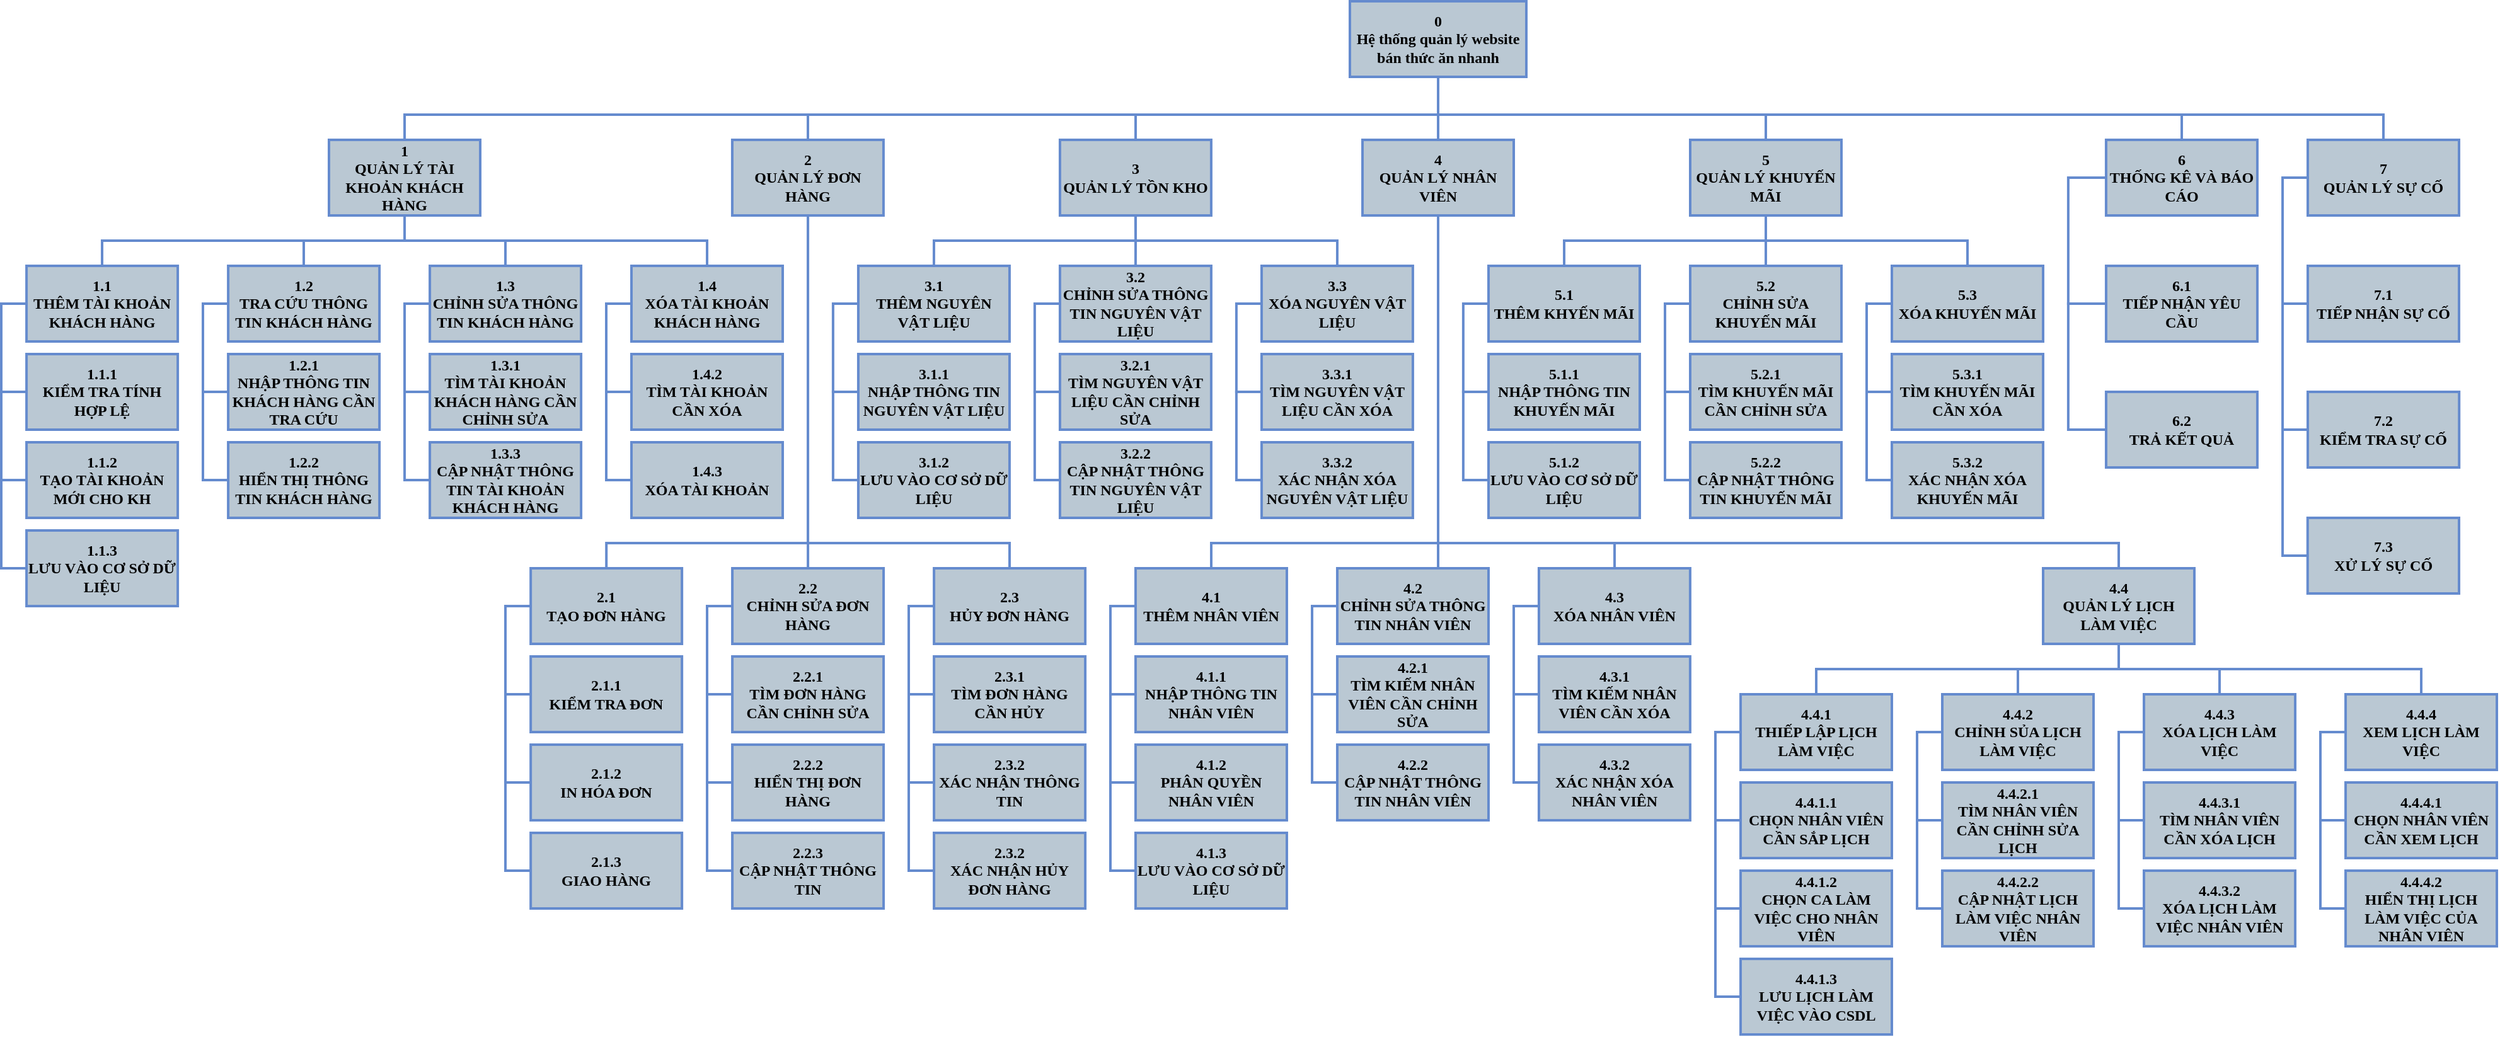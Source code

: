 <mxfile version="21.6.8" type="device">
  <diagram name="BFD" id="6mHPKatyyHoK8y9Rnueh">
    <mxGraphModel dx="1789" dy="611" grid="1" gridSize="10" guides="1" tooltips="1" connect="0" arrows="0" fold="1" page="0" pageScale="1" pageWidth="850" pageHeight="1100" math="0" shadow="0">
      <root>
        <mxCell id="0" />
        <mxCell id="1" parent="0" />
        <mxCell id="lFzc5IrPyRTYF2SVgNR4-1" value="4&#xa;QUẢN LÝ NHÂN VIÊN" style="rounded=0;fontSize=12;fontStyle=1;strokeWidth=2;fontFamily=Times New Roman;labelBackgroundColor=none;labelBorderColor=none;whiteSpace=wrap;fillColor=#bac8d3;strokeColor=#658bce;fontColor=#000000;" parent="1" vertex="1">
          <mxGeometry x="590" y="140" width="120" height="60" as="geometry" />
        </mxCell>
        <mxCell id="lFzc5IrPyRTYF2SVgNR4-2" value="" style="endArrow=none;rounded=0;fontSize=12;startSize=8;endSize=8;edgeStyle=orthogonalEdgeStyle;strokeWidth=2;fontColor=#000000;fontStyle=1;fontFamily=Times New Roman;labelBackgroundColor=none;labelBorderColor=none;fillColor=#d0cee2;strokeColor=#658bce;" parent="1" source="lFzc5IrPyRTYF2SVgNR4-7" target="lFzc5IrPyRTYF2SVgNR4-6" edge="1">
          <mxGeometry width="50" height="50" relative="1" as="geometry">
            <mxPoint x="389.98" y="649.97" as="sourcePoint" />
            <mxPoint x="389.98" y="579.97" as="targetPoint" />
            <Array as="points">
              <mxPoint x="389.99" y="650" />
              <mxPoint x="389.99" y="580" />
            </Array>
          </mxGeometry>
        </mxCell>
        <mxCell id="lFzc5IrPyRTYF2SVgNR4-3" value="4.1&#xa;THÊM NHÂN VIÊN" style="rounded=0;fontSize=12;fontStyle=1;strokeWidth=2;fontFamily=Times New Roman;labelBackgroundColor=none;labelBorderColor=none;whiteSpace=wrap;fillColor=#bac8d3;strokeColor=#658bce;fontColor=#000000;" parent="1" vertex="1">
          <mxGeometry x="409.99" y="480" width="120" height="60" as="geometry" />
        </mxCell>
        <mxCell id="lFzc5IrPyRTYF2SVgNR4-4" value="4.2&#xa;CHỈNH SỬA THÔNG TIN NHÂN VIÊN" style="rounded=0;fontSize=12;fontStyle=1;strokeWidth=2;fontFamily=Times New Roman;labelBackgroundColor=none;labelBorderColor=none;whiteSpace=wrap;fillColor=#bac8d3;strokeColor=#658bce;fontColor=#000000;" parent="1" vertex="1">
          <mxGeometry x="569.99" y="480" width="120" height="60" as="geometry" />
        </mxCell>
        <mxCell id="lFzc5IrPyRTYF2SVgNR4-5" value="4.3&#xa;XÓA NHÂN VIÊN" style="rounded=0;fontSize=12;fontStyle=1;strokeWidth=2;fontFamily=Times New Roman;labelBackgroundColor=none;labelBorderColor=none;whiteSpace=wrap;fillColor=#bac8d3;strokeColor=#658bce;fontColor=#000000;" parent="1" vertex="1">
          <mxGeometry x="729.96" y="480" width="120" height="60" as="geometry" />
        </mxCell>
        <mxCell id="lFzc5IrPyRTYF2SVgNR4-6" value="4.1.1&#xa;NHẬP THÔNG TIN NHÂN VIÊN" style="rounded=0;fontSize=12;fontStyle=1;strokeWidth=2;fontFamily=Times New Roman;labelBackgroundColor=none;labelBorderColor=none;whiteSpace=wrap;fillColor=#bac8d3;strokeColor=#658bce;fontColor=#000000;" parent="1" vertex="1">
          <mxGeometry x="409.99" y="550" width="120" height="60" as="geometry" />
        </mxCell>
        <mxCell id="lFzc5IrPyRTYF2SVgNR4-7" value="4.1.2&#xa;PHÂN QUYỀN NHÂN VIÊN" style="rounded=0;fontSize=12;fontStyle=1;strokeWidth=2;fontFamily=Times New Roman;labelBackgroundColor=none;labelBorderColor=none;whiteSpace=wrap;fillColor=#bac8d3;strokeColor=#658bce;fontColor=#000000;" parent="1" vertex="1">
          <mxGeometry x="409.99" y="620" width="120" height="60" as="geometry" />
        </mxCell>
        <mxCell id="lFzc5IrPyRTYF2SVgNR4-8" value="4.4&#xa;QUẢN LÝ LỊCH LÀM VIỆC" style="rounded=0;fontSize=12;fontStyle=1;strokeWidth=2;fontFamily=Times New Roman;labelBackgroundColor=none;labelBorderColor=none;whiteSpace=wrap;fillColor=#bac8d3;strokeColor=#658bce;fontColor=#000000;" parent="1" vertex="1">
          <mxGeometry x="1130" y="480" width="120" height="60" as="geometry" />
        </mxCell>
        <mxCell id="lFzc5IrPyRTYF2SVgNR4-9" value="4.3.1&#xa;TÌM KIẾM NHÂN VIÊN CẦN XÓA" style="rounded=0;fontSize=12;fontStyle=1;strokeWidth=2;fontFamily=Times New Roman;labelBackgroundColor=none;labelBorderColor=none;whiteSpace=wrap;fillColor=#bac8d3;strokeColor=#658bce;fontColor=#000000;" parent="1" vertex="1">
          <mxGeometry x="729.96" y="550" width="120" height="60" as="geometry" />
        </mxCell>
        <mxCell id="lFzc5IrPyRTYF2SVgNR4-10" value="4.3.2&#xa;XÁC NHẬN XÓA NHÂN VIÊN" style="rounded=0;fontSize=12;fontStyle=1;strokeWidth=2;fontFamily=Times New Roman;labelBackgroundColor=none;labelBorderColor=none;whiteSpace=wrap;fillColor=#bac8d3;strokeColor=#658bce;fontColor=#000000;" parent="1" vertex="1">
          <mxGeometry x="729.96" y="620" width="120" height="60" as="geometry" />
        </mxCell>
        <mxCell id="lFzc5IrPyRTYF2SVgNR4-11" value="4.2.1&#xa;TÌM KIẾM NHÂN VIÊN CẦN CHỈNH SỬA" style="rounded=0;fontSize=12;fontStyle=1;strokeWidth=2;fontFamily=Times New Roman;labelBackgroundColor=none;labelBorderColor=none;whiteSpace=wrap;fillColor=#bac8d3;strokeColor=#658bce;fontColor=#000000;" parent="1" vertex="1">
          <mxGeometry x="569.99" y="550" width="120" height="60" as="geometry" />
        </mxCell>
        <mxCell id="lFzc5IrPyRTYF2SVgNR4-12" value="4.2.2&#xa;CẬP NHẬT THÔNG TIN NHÂN VIÊN" style="rounded=0;fontSize=12;fontStyle=1;strokeWidth=2;fontFamily=Times New Roman;labelBackgroundColor=none;labelBorderColor=none;whiteSpace=wrap;fillColor=#bac8d3;strokeColor=#658bce;fontColor=#000000;" parent="1" vertex="1">
          <mxGeometry x="569.99" y="620" width="120" height="60" as="geometry" />
        </mxCell>
        <mxCell id="lFzc5IrPyRTYF2SVgNR4-13" value="" style="endArrow=none;rounded=0;fontSize=12;startSize=8;endSize=8;edgeStyle=orthogonalEdgeStyle;strokeWidth=2;fontColor=#000000;fontStyle=1;fontFamily=Times New Roman;labelBackgroundColor=none;labelBorderColor=none;fillColor=#d0cee2;strokeColor=#658bce;" parent="1" source="lFzc5IrPyRTYF2SVgNR4-6" target="lFzc5IrPyRTYF2SVgNR4-3" edge="1">
          <mxGeometry width="50" height="50" relative="1" as="geometry">
            <mxPoint x="399.98" y="580" as="sourcePoint" />
            <mxPoint x="399.98" y="510" as="targetPoint" />
            <Array as="points">
              <mxPoint x="389.99" y="580" />
              <mxPoint x="389.99" y="510" />
            </Array>
          </mxGeometry>
        </mxCell>
        <mxCell id="lFzc5IrPyRTYF2SVgNR4-14" value="" style="endArrow=none;rounded=0;fontSize=12;startSize=8;endSize=8;edgeStyle=orthogonalEdgeStyle;strokeWidth=2;fontColor=#000000;fontStyle=1;fontFamily=Times New Roman;labelBackgroundColor=none;labelBorderColor=none;fillColor=#d0cee2;strokeColor=#658bce;" parent="1" source="lFzc5IrPyRTYF2SVgNR4-11" target="lFzc5IrPyRTYF2SVgNR4-4" edge="1">
          <mxGeometry width="50" height="50" relative="1" as="geometry">
            <mxPoint x="559.99" y="580" as="sourcePoint" />
            <mxPoint x="559.99" y="510" as="targetPoint" />
            <Array as="points">
              <mxPoint x="549.99" y="580" />
              <mxPoint x="549.99" y="510" />
            </Array>
          </mxGeometry>
        </mxCell>
        <mxCell id="lFzc5IrPyRTYF2SVgNR4-15" value="" style="endArrow=none;rounded=0;fontSize=12;startSize=8;endSize=8;edgeStyle=orthogonalEdgeStyle;strokeWidth=2;fontColor=#000000;fontStyle=1;fontFamily=Times New Roman;labelBackgroundColor=none;labelBorderColor=none;fillColor=#d0cee2;strokeColor=#658bce;" parent="1" source="lFzc5IrPyRTYF2SVgNR4-12" target="lFzc5IrPyRTYF2SVgNR4-11" edge="1">
          <mxGeometry width="50" height="50" relative="1" as="geometry">
            <mxPoint x="559.99" y="650" as="sourcePoint" />
            <mxPoint x="559.99" y="580" as="targetPoint" />
            <Array as="points">
              <mxPoint x="549.99" y="650" />
              <mxPoint x="549.99" y="580" />
            </Array>
          </mxGeometry>
        </mxCell>
        <mxCell id="lFzc5IrPyRTYF2SVgNR4-16" value="" style="endArrow=none;rounded=0;fontSize=12;startSize=8;endSize=8;edgeStyle=orthogonalEdgeStyle;strokeWidth=2;fontColor=#000000;fontStyle=1;fontFamily=Times New Roman;labelBackgroundColor=none;labelBorderColor=none;fillColor=#d0cee2;strokeColor=#658bce;" parent="1" source="lFzc5IrPyRTYF2SVgNR4-9" target="lFzc5IrPyRTYF2SVgNR4-5" edge="1">
          <mxGeometry width="50" height="50" relative="1" as="geometry">
            <mxPoint x="719.99" y="580" as="sourcePoint" />
            <mxPoint x="719.99" y="510" as="targetPoint" />
            <Array as="points">
              <mxPoint x="709.99" y="580" />
              <mxPoint x="709.99" y="510" />
            </Array>
          </mxGeometry>
        </mxCell>
        <mxCell id="lFzc5IrPyRTYF2SVgNR4-17" value="" style="endArrow=none;rounded=0;fontSize=12;startSize=8;endSize=8;edgeStyle=orthogonalEdgeStyle;strokeWidth=2;fontColor=#000000;fontStyle=1;fontFamily=Times New Roman;labelBackgroundColor=none;labelBorderColor=none;fillColor=#d0cee2;strokeColor=#658bce;" parent="1" source="lFzc5IrPyRTYF2SVgNR4-10" target="lFzc5IrPyRTYF2SVgNR4-9" edge="1">
          <mxGeometry width="50" height="50" relative="1" as="geometry">
            <mxPoint x="719.99" y="650" as="sourcePoint" />
            <mxPoint x="719.99" y="580" as="targetPoint" />
            <Array as="points">
              <mxPoint x="709.99" y="650" />
              <mxPoint x="709.99" y="580" />
            </Array>
          </mxGeometry>
        </mxCell>
        <mxCell id="lFzc5IrPyRTYF2SVgNR4-18" value="4.4.1&#xa;THIẾP LẬP LỊCH LÀM VIỆC" style="rounded=0;fontSize=12;fontStyle=1;strokeWidth=2;fontFamily=Times New Roman;labelBackgroundColor=none;labelBorderColor=none;whiteSpace=wrap;fillColor=#bac8d3;strokeColor=#658bce;fontColor=#000000;" parent="1" vertex="1">
          <mxGeometry x="890" y="580" width="120" height="60" as="geometry" />
        </mxCell>
        <mxCell id="lFzc5IrPyRTYF2SVgNR4-19" value="4.4.2&#xa;CHỈNH SỦA LỊCH LÀM VIỆC" style="rounded=0;fontSize=12;fontStyle=1;strokeWidth=2;fontFamily=Times New Roman;labelBackgroundColor=none;labelBorderColor=none;whiteSpace=wrap;fillColor=#bac8d3;strokeColor=#658bce;fontColor=#000000;" parent="1" vertex="1">
          <mxGeometry x="1050.01" y="580" width="120" height="60" as="geometry" />
        </mxCell>
        <mxCell id="lFzc5IrPyRTYF2SVgNR4-20" value="4.4.3&#xa;XÓA LỊCH LÀM VIỆC" style="rounded=0;fontSize=12;fontStyle=1;strokeWidth=2;fontFamily=Times New Roman;labelBackgroundColor=none;labelBorderColor=none;whiteSpace=wrap;fillColor=#bac8d3;strokeColor=#658bce;fontColor=#000000;" parent="1" vertex="1">
          <mxGeometry x="1210.01" y="580" width="120" height="60" as="geometry" />
        </mxCell>
        <mxCell id="lFzc5IrPyRTYF2SVgNR4-21" value="4.4.4&#xa;XEM LỊCH LÀM VIỆC" style="rounded=0;fontSize=12;fontStyle=1;strokeWidth=2;fontFamily=Times New Roman;labelBackgroundColor=none;labelBorderColor=none;whiteSpace=wrap;fillColor=#bac8d3;strokeColor=#658bce;fontColor=#000000;" parent="1" vertex="1">
          <mxGeometry x="1370.01" y="580" width="120" height="60" as="geometry" />
        </mxCell>
        <mxCell id="lFzc5IrPyRTYF2SVgNR4-22" value="1.1&#xa;THÊM TÀI KHOẢN KHÁCH HÀNG" style="rounded=0;fontSize=12;fontStyle=1;strokeWidth=2;fontFamily=Times New Roman;labelBackgroundColor=none;labelBorderColor=none;whiteSpace=wrap;fillColor=#bac8d3;strokeColor=#658bce;fontColor=#000000;" parent="1" vertex="1">
          <mxGeometry x="-469.96" y="240" width="120" height="60" as="geometry" />
        </mxCell>
        <mxCell id="lFzc5IrPyRTYF2SVgNR4-23" value="1.3&#xa;CHỈNH SỬA THÔNG TIN KHÁCH HÀNG" style="rounded=0;fontSize=12;fontStyle=1;strokeWidth=2;fontFamily=Times New Roman;labelBackgroundColor=none;labelBorderColor=none;whiteSpace=wrap;fillColor=#bac8d3;strokeColor=#658bce;fontColor=#000000;" parent="1" vertex="1">
          <mxGeometry x="-149.96" y="240" width="120" height="60" as="geometry" />
        </mxCell>
        <mxCell id="lFzc5IrPyRTYF2SVgNR4-25" value="1&#xa;QUẢN LÝ TÀI KHOẢN KHÁCH HÀNG" style="rounded=0;fontSize=12;fontStyle=1;strokeWidth=2;fontFamily=Times New Roman;labelBackgroundColor=none;labelBorderColor=none;whiteSpace=wrap;fillColor=#bac8d3;strokeColor=#658bce;fontColor=#000000;" parent="1" vertex="1">
          <mxGeometry x="-230.0" y="140" width="120" height="60" as="geometry" />
        </mxCell>
        <mxCell id="lFzc5IrPyRTYF2SVgNR4-26" value="1.2&#xa;TRA CỨU THÔNG TIN KHÁCH HÀNG" style="rounded=0;fontSize=12;fontStyle=1;strokeWidth=2;fontFamily=Times New Roman;labelBackgroundColor=none;labelBorderColor=none;whiteSpace=wrap;fillColor=#bac8d3;strokeColor=#658bce;fontColor=#000000;" parent="1" vertex="1">
          <mxGeometry x="-309.96" y="240" width="120" height="60" as="geometry" />
        </mxCell>
        <mxCell id="lFzc5IrPyRTYF2SVgNR4-27" value="" style="endArrow=none;rounded=0;fontSize=12;startSize=8;endSize=8;edgeStyle=orthogonalEdgeStyle;strokeWidth=2;fontColor=#000000;fontStyle=1;fontFamily=Times New Roman;labelBackgroundColor=none;labelBorderColor=none;fillColor=#d0cee2;strokeColor=#658bce;" parent="1" source="lFzc5IrPyRTYF2SVgNR4-22" target="lFzc5IrPyRTYF2SVgNR4-25" edge="1">
          <mxGeometry width="50" height="50" relative="1" as="geometry">
            <mxPoint x="-409.96" y="240" as="sourcePoint" />
            <mxPoint x="-139.96" y="190" as="targetPoint" />
            <Array as="points">
              <mxPoint x="-410" y="220" />
              <mxPoint x="-170" y="220" />
            </Array>
          </mxGeometry>
        </mxCell>
        <mxCell id="lFzc5IrPyRTYF2SVgNR4-28" value="" style="endArrow=none;rounded=0;fontSize=12;startSize=8;endSize=8;edgeStyle=orthogonalEdgeStyle;strokeWidth=2;fontColor=#000000;fontStyle=1;fontFamily=Times New Roman;labelBackgroundColor=none;labelBorderColor=none;fillColor=#d0cee2;strokeColor=#658bce;" parent="1" source="lFzc5IrPyRTYF2SVgNR4-25" target="lFzc5IrPyRTYF2SVgNR4-23" edge="1">
          <mxGeometry width="50" height="50" relative="1" as="geometry">
            <mxPoint x="-179.96" y="150" as="sourcePoint" />
            <mxPoint x="-129.96" y="20.05" as="targetPoint" />
            <Array as="points">
              <mxPoint x="-170" y="220" />
              <mxPoint x="-90" y="220" />
            </Array>
          </mxGeometry>
        </mxCell>
        <mxCell id="lFzc5IrPyRTYF2SVgNR4-29" value="1.1.1&#xa;KIỂM TRA TÍNH HỢP LỆ" style="rounded=0;fontSize=12;fontStyle=1;strokeWidth=2;fontFamily=Times New Roman;labelBackgroundColor=none;labelBorderColor=none;whiteSpace=wrap;fillColor=#bac8d3;strokeColor=#658bce;fontColor=#000000;" parent="1" vertex="1">
          <mxGeometry x="-469.96" y="310" width="120" height="60" as="geometry" />
        </mxCell>
        <mxCell id="lFzc5IrPyRTYF2SVgNR4-30" value="1.1.2&#xa;TẠO TÀI KHOẢN MỚI CHO KH" style="rounded=0;fontSize=12;fontStyle=1;strokeWidth=2;fontFamily=Times New Roman;labelBackgroundColor=none;labelBorderColor=none;whiteSpace=wrap;fillColor=#bac8d3;strokeColor=#658bce;fontColor=#000000;" parent="1" vertex="1">
          <mxGeometry x="-469.96" y="380" width="120" height="60" as="geometry" />
        </mxCell>
        <mxCell id="lFzc5IrPyRTYF2SVgNR4-31" value="1.1.3&#xa;LƯU VÀO CƠ SỞ DỮ LIỆU" style="rounded=0;fontSize=12;fontStyle=1;strokeWidth=2;fontFamily=Times New Roman;labelBackgroundColor=none;labelBorderColor=none;whiteSpace=wrap;fillColor=#bac8d3;strokeColor=#658bce;fontColor=#000000;" parent="1" vertex="1">
          <mxGeometry x="-469.96" y="450" width="120" height="60" as="geometry" />
        </mxCell>
        <mxCell id="lFzc5IrPyRTYF2SVgNR4-32" value="1.3.1&#xa;TÌM TÀI KHOẢN KHÁCH HÀNG CẦN CHỈNH SỬA" style="rounded=0;fontSize=12;fontStyle=1;strokeWidth=2;fontFamily=Times New Roman;labelBackgroundColor=none;labelBorderColor=none;whiteSpace=wrap;fillColor=#bac8d3;strokeColor=#658bce;fontColor=#000000;" parent="1" vertex="1">
          <mxGeometry x="-149.96" y="310" width="120" height="60" as="geometry" />
        </mxCell>
        <mxCell id="lFzc5IrPyRTYF2SVgNR4-33" value="1.3.3&#xa;CẬP NHẬT THÔNG TIN TÀI KHOẢN KHÁCH HÀNG" style="rounded=0;fontSize=12;fontStyle=1;strokeWidth=2;fontFamily=Times New Roman;labelBackgroundColor=none;labelBorderColor=none;whiteSpace=wrap;fillColor=#bac8d3;strokeColor=#658bce;fontColor=#000000;" parent="1" vertex="1">
          <mxGeometry x="-149.96" y="380" width="120" height="60" as="geometry" />
        </mxCell>
        <mxCell id="lFzc5IrPyRTYF2SVgNR4-34" value="" style="endArrow=none;rounded=0;fontSize=12;startSize=8;endSize=8;edgeStyle=orthogonalEdgeStyle;strokeWidth=2;fontColor=#000000;fontStyle=1;fontFamily=Times New Roman;labelBackgroundColor=none;labelBorderColor=none;fillColor=#d0cee2;strokeColor=#658bce;" parent="1" source="lFzc5IrPyRTYF2SVgNR4-26" target="lFzc5IrPyRTYF2SVgNR4-25" edge="1">
          <mxGeometry width="50" height="50" relative="1" as="geometry">
            <mxPoint x="-499.96" y="150" as="sourcePoint" />
            <mxPoint x="-269.96" y="200" as="targetPoint" />
            <Array as="points">
              <mxPoint x="-250" y="220" />
              <mxPoint x="-170" y="220" />
            </Array>
          </mxGeometry>
        </mxCell>
        <mxCell id="lFzc5IrPyRTYF2SVgNR4-35" value="1.2.1&#xa;NHẬP THÔNG TIN KHÁCH HÀNG CẦN TRA CỨU" style="rounded=0;fontSize=12;fontStyle=1;strokeWidth=2;fontFamily=Times New Roman;labelBackgroundColor=none;labelBorderColor=none;whiteSpace=wrap;fillColor=#bac8d3;strokeColor=#658bce;fontColor=#000000;" parent="1" vertex="1">
          <mxGeometry x="-309.96" y="310" width="120" height="60" as="geometry" />
        </mxCell>
        <mxCell id="lFzc5IrPyRTYF2SVgNR4-36" value="2&#xa;QUẢN LÝ ĐƠN HÀNG" style="rounded=0;fontSize=12;fontStyle=1;strokeWidth=2;fontFamily=Times New Roman;labelBackgroundColor=none;labelBorderColor=none;whiteSpace=wrap;fillColor=#bac8d3;strokeColor=#658bce;fontColor=#000000;" parent="1" vertex="1">
          <mxGeometry x="89.97" y="140" width="120" height="60" as="geometry" />
        </mxCell>
        <mxCell id="lFzc5IrPyRTYF2SVgNR4-37" value="0&#xa;Hệ thống quản lý website bán thức ăn nhanh" style="rounded=0;fontSize=12;fontStyle=1;strokeWidth=2;fontFamily=Times New Roman;labelBackgroundColor=none;labelBorderColor=none;whiteSpace=wrap;fillColor=#bac8d3;strokeColor=#658bce;fontColor=#000000;" parent="1" vertex="1">
          <mxGeometry x="580" y="30" width="140" height="60" as="geometry" />
        </mxCell>
        <mxCell id="lFzc5IrPyRTYF2SVgNR4-38" value="2.1&#xa;TẠO ĐƠN HÀNG" style="rounded=0;fontSize=12;fontStyle=1;strokeWidth=2;fontFamily=Times New Roman;labelBackgroundColor=none;labelBorderColor=none;whiteSpace=wrap;fillColor=#bac8d3;strokeColor=#658bce;fontColor=#000000;" parent="1" vertex="1">
          <mxGeometry x="-69.93" y="480" width="120" height="60" as="geometry" />
        </mxCell>
        <mxCell id="lFzc5IrPyRTYF2SVgNR4-39" value="2.2&#xa;CHỈNH SỬA ĐƠN HÀNG" style="rounded=0;fontSize=12;fontStyle=1;strokeWidth=2;fontFamily=Times New Roman;labelBackgroundColor=none;labelBorderColor=none;whiteSpace=wrap;fillColor=#bac8d3;strokeColor=#658bce;fontColor=#000000;" parent="1" vertex="1">
          <mxGeometry x="90.04" y="480" width="120" height="60" as="geometry" />
        </mxCell>
        <mxCell id="lFzc5IrPyRTYF2SVgNR4-40" value="2.1.1&#xa;KIỂM TRA ĐƠN" style="rounded=0;fontSize=12;fontStyle=1;strokeWidth=2;fontFamily=Times New Roman;labelBackgroundColor=none;labelBorderColor=none;whiteSpace=wrap;fillColor=#bac8d3;strokeColor=#658bce;fontColor=#000000;" parent="1" vertex="1">
          <mxGeometry x="-69.93" y="550" width="120" height="60" as="geometry" />
        </mxCell>
        <mxCell id="lFzc5IrPyRTYF2SVgNR4-42" value="7&#xa;QUẢN LÝ SỰ CỐ" style="rounded=0;fontSize=12;fontStyle=1;strokeWidth=2;fontFamily=Times New Roman;labelBackgroundColor=none;labelBorderColor=none;whiteSpace=wrap;fillColor=#bac8d3;strokeColor=#658bce;fontColor=#000000;" parent="1" vertex="1">
          <mxGeometry x="1339.99" y="140" width="120" height="60" as="geometry" />
        </mxCell>
        <mxCell id="lFzc5IrPyRTYF2SVgNR4-43" value="7.1&#xa;TIẾP NHẬN SỰ CỐ" style="rounded=0;fontSize=12;fontStyle=1;strokeWidth=2;fontFamily=Times New Roman;labelBackgroundColor=none;labelBorderColor=none;whiteSpace=wrap;fillColor=#bac8d3;strokeColor=#658bce;fontColor=#000000;" parent="1" vertex="1">
          <mxGeometry x="1339.99" y="240" width="120" height="60" as="geometry" />
        </mxCell>
        <mxCell id="lFzc5IrPyRTYF2SVgNR4-44" value="7.2&#xa;KIỂM TRA SỰ CỐ" style="rounded=0;fontSize=12;fontStyle=1;strokeWidth=2;fontFamily=Times New Roman;labelBackgroundColor=none;labelBorderColor=none;whiteSpace=wrap;fillColor=#bac8d3;strokeColor=#658bce;fontColor=#000000;" parent="1" vertex="1">
          <mxGeometry x="1339.99" y="340" width="120.11" height="60" as="geometry" />
        </mxCell>
        <mxCell id="lFzc5IrPyRTYF2SVgNR4-45" value="2.2.1&#xa;TÌM ĐƠN HÀNG CẦN CHỈNH SỬA" style="rounded=0;fontSize=12;fontStyle=1;strokeWidth=2;fontFamily=Times New Roman;labelBackgroundColor=none;labelBorderColor=none;whiteSpace=wrap;fillColor=#bac8d3;strokeColor=#658bce;fontColor=#000000;" parent="1" vertex="1">
          <mxGeometry x="90.04" y="550" width="120" height="60" as="geometry" />
        </mxCell>
        <mxCell id="lFzc5IrPyRTYF2SVgNR4-46" value="2.3&#xa;HỦY ĐƠN HÀNG" style="rounded=0;fontSize=12;fontStyle=1;strokeWidth=2;fontFamily=Times New Roman;labelBackgroundColor=none;labelBorderColor=none;whiteSpace=wrap;fillColor=#bac8d3;strokeColor=#658bce;fontColor=#000000;" parent="1" vertex="1">
          <mxGeometry x="250.04" y="480" width="120" height="60" as="geometry" />
        </mxCell>
        <mxCell id="lFzc5IrPyRTYF2SVgNR4-47" value="" style="endArrow=none;rounded=0;fontSize=12;startSize=8;endSize=8;edgeStyle=orthogonalEdgeStyle;strokeWidth=2;fontColor=#000000;fontStyle=1;fontFamily=Times New Roman;labelBackgroundColor=none;labelBorderColor=none;fillColor=#d0cee2;strokeColor=#658bce;" parent="1" source="lFzc5IrPyRTYF2SVgNR4-38" target="lFzc5IrPyRTYF2SVgNR4-36" edge="1">
          <mxGeometry width="50" height="50" relative="1" as="geometry">
            <mxPoint x="-109.96" y="640" as="sourcePoint" />
            <mxPoint x="90.11" y="700" as="targetPoint" />
            <Array as="points">
              <mxPoint x="-10" y="460" />
              <mxPoint x="150" y="460" />
            </Array>
          </mxGeometry>
        </mxCell>
        <mxCell id="lFzc5IrPyRTYF2SVgNR4-48" value="3&#xa;QUẢN LÝ TỒN KHO" style="rounded=0;fontSize=12;fontStyle=1;strokeWidth=2;fontFamily=Times New Roman;labelBackgroundColor=none;labelBorderColor=none;whiteSpace=wrap;fillColor=#bac8d3;strokeColor=#658bce;fontColor=#000000;" parent="1" vertex="1">
          <mxGeometry x="349.97" y="140" width="120" height="60" as="geometry" />
        </mxCell>
        <mxCell id="lFzc5IrPyRTYF2SVgNR4-49" value="3.1&#xa;THÊM NGUYÊN VẬT LIỆU" style="rounded=0;fontSize=12;fontStyle=1;strokeWidth=2;fontFamily=Times New Roman;labelBackgroundColor=none;labelBorderColor=none;whiteSpace=wrap;fillColor=#bac8d3;strokeColor=#658bce;fontColor=#000000;" parent="1" vertex="1">
          <mxGeometry x="189.97" y="240" width="120" height="60" as="geometry" />
        </mxCell>
        <mxCell id="lFzc5IrPyRTYF2SVgNR4-50" value="3.1.1&#xa;NHẬP THÔNG TIN NGUYÊN VẬT LIỆU" style="rounded=0;fontSize=12;fontStyle=1;strokeWidth=2;fontFamily=Times New Roman;labelBackgroundColor=none;labelBorderColor=none;whiteSpace=wrap;fillColor=#bac8d3;strokeColor=#658bce;fontColor=#000000;" parent="1" vertex="1">
          <mxGeometry x="189.97" y="310" width="120" height="60" as="geometry" />
        </mxCell>
        <mxCell id="lFzc5IrPyRTYF2SVgNR4-51" value="3.1.2&#xa;LƯU VÀO CƠ SỞ DỮ LIỆU" style="rounded=0;fontSize=12;fontStyle=1;strokeWidth=2;fontFamily=Times New Roman;labelBackgroundColor=none;labelBorderColor=none;whiteSpace=wrap;fillColor=#bac8d3;strokeColor=#658bce;fontColor=#000000;" parent="1" vertex="1">
          <mxGeometry x="189.97" y="380" width="120" height="60" as="geometry" />
        </mxCell>
        <mxCell id="lFzc5IrPyRTYF2SVgNR4-52" value="3.2&#xa;CHỈNH SỬA THÔNG TIN NGUYÊN VẬT LIỆU" style="rounded=0;fontSize=12;fontStyle=1;strokeWidth=2;fontFamily=Times New Roman;labelBackgroundColor=none;labelBorderColor=none;whiteSpace=wrap;fillColor=#bac8d3;strokeColor=#658bce;fontColor=#000000;" parent="1" vertex="1">
          <mxGeometry x="349.97" y="240" width="120" height="60" as="geometry" />
        </mxCell>
        <mxCell id="lFzc5IrPyRTYF2SVgNR4-53" value="3.3&#xa;XÓA NGUYÊN VẬT LIỆU" style="rounded=0;fontSize=12;fontStyle=1;strokeWidth=2;fontFamily=Times New Roman;labelBackgroundColor=none;labelBorderColor=none;whiteSpace=wrap;fillColor=#bac8d3;strokeColor=#658bce;fontColor=#000000;" parent="1" vertex="1">
          <mxGeometry x="509.97" y="240" width="120" height="60" as="geometry" />
        </mxCell>
        <mxCell id="lFzc5IrPyRTYF2SVgNR4-54" value="3.3.1&#xa;TÌM NGUYÊN VẬT LIỆU CẦN XÓA" style="rounded=0;fontSize=12;fontStyle=1;strokeWidth=2;fontFamily=Times New Roman;labelBackgroundColor=none;labelBorderColor=none;whiteSpace=wrap;fillColor=#bac8d3;strokeColor=#658bce;fontColor=#000000;" parent="1" vertex="1">
          <mxGeometry x="509.97" y="310" width="120" height="60" as="geometry" />
        </mxCell>
        <mxCell id="lFzc5IrPyRTYF2SVgNR4-55" value="3.3.2&#xa;XÁC NHẬN XÓA NGUYÊN VẬT LIỆU" style="rounded=0;fontSize=12;fontStyle=1;strokeWidth=2;fontFamily=Times New Roman;labelBackgroundColor=none;labelBorderColor=none;whiteSpace=wrap;fillColor=#bac8d3;strokeColor=#658bce;fontColor=#000000;" parent="1" vertex="1">
          <mxGeometry x="509.97" y="380" width="120" height="60" as="geometry" />
        </mxCell>
        <mxCell id="lFzc5IrPyRTYF2SVgNR4-56" value="3.2.1&#xa;TÌM NGUYÊN VẬT LIỆU CẦN CHỈNH SỬA" style="rounded=0;fontSize=12;fontStyle=1;strokeWidth=2;fontFamily=Times New Roman;labelBackgroundColor=none;labelBorderColor=none;whiteSpace=wrap;fillColor=#bac8d3;strokeColor=#658bce;fontColor=#000000;" parent="1" vertex="1">
          <mxGeometry x="349.97" y="310" width="120" height="60" as="geometry" />
        </mxCell>
        <mxCell id="lFzc5IrPyRTYF2SVgNR4-57" value="3.2.2&#xa;CẬP NHẬT THÔNG TIN NGUYÊN VẬT LIỆU" style="rounded=0;fontSize=12;fontStyle=1;strokeWidth=2;fontFamily=Times New Roman;labelBackgroundColor=none;labelBorderColor=none;whiteSpace=wrap;fillColor=#bac8d3;strokeColor=#658bce;fontColor=#000000;" parent="1" vertex="1">
          <mxGeometry x="349.97" y="380" width="120" height="60" as="geometry" />
        </mxCell>
        <mxCell id="lFzc5IrPyRTYF2SVgNR4-58" value="" style="endArrow=none;rounded=0;fontSize=12;edgeStyle=orthogonalEdgeStyle;entryX=0.5;entryY=0;entryDx=0;entryDy=0;strokeWidth=2;fontColor=#000000;fontStyle=1;fontFamily=Times New Roman;labelBackgroundColor=none;labelBorderColor=none;fillColor=#d0cee2;strokeColor=#658bce;exitX=0.5;exitY=1;exitDx=0;exitDy=0;" parent="1" source="lFzc5IrPyRTYF2SVgNR4-48" target="lFzc5IrPyRTYF2SVgNR4-49" edge="1">
          <mxGeometry width="50" height="50" relative="1" as="geometry">
            <mxPoint x="89.97" y="110" as="sourcePoint" />
            <mxPoint x="159.97" y="150" as="targetPoint" />
            <Array as="points">
              <mxPoint x="409.97" y="220" />
              <mxPoint x="249.97" y="220" />
            </Array>
          </mxGeometry>
        </mxCell>
        <mxCell id="lFzc5IrPyRTYF2SVgNR4-59" value="" style="endArrow=none;rounded=0;fontSize=12;edgeStyle=orthogonalEdgeStyle;entryX=0.5;entryY=1;entryDx=0;entryDy=0;strokeWidth=2;fontColor=#000000;fontStyle=1;fontFamily=Times New Roman;labelBackgroundColor=none;labelBorderColor=none;fillColor=#d0cee2;strokeColor=#658bce;exitX=0.5;exitY=0;exitDx=0;exitDy=0;" parent="1" source="lFzc5IrPyRTYF2SVgNR4-52" target="lFzc5IrPyRTYF2SVgNR4-48" edge="1">
          <mxGeometry width="50" height="50" relative="1" as="geometry">
            <mxPoint x="899.97" y="130" as="sourcePoint" />
            <mxPoint x="619.97" y="170" as="targetPoint" />
            <Array as="points">
              <mxPoint x="529.97" y="220" />
              <mxPoint x="529.97" y="220" />
            </Array>
          </mxGeometry>
        </mxCell>
        <mxCell id="lFzc5IrPyRTYF2SVgNR4-60" value="" style="endArrow=none;rounded=0;fontSize=12;edgeStyle=orthogonalEdgeStyle;entryX=0.5;entryY=1;entryDx=0;entryDy=0;strokeWidth=2;fontColor=#000000;fontStyle=1;fontFamily=Times New Roman;labelBackgroundColor=none;labelBorderColor=none;fillColor=#d0cee2;strokeColor=#658bce;exitX=0.5;exitY=0;exitDx=0;exitDy=0;" parent="1" source="lFzc5IrPyRTYF2SVgNR4-53" target="lFzc5IrPyRTYF2SVgNR4-48" edge="1">
          <mxGeometry width="50" height="50" relative="1" as="geometry">
            <mxPoint x="539.97" y="250" as="sourcePoint" />
            <mxPoint x="539.97" y="210" as="targetPoint" />
            <Array as="points">
              <mxPoint x="569.97" y="220" />
              <mxPoint x="409.97" y="220" />
            </Array>
          </mxGeometry>
        </mxCell>
        <mxCell id="lFzc5IrPyRTYF2SVgNR4-61" value="5&#xa;QUẢN LÝ KHUYẾN MÃI" style="rounded=0;fontSize=12;fontStyle=1;strokeWidth=2;fontFamily=Times New Roman;labelBackgroundColor=none;labelBorderColor=none;whiteSpace=wrap;fillColor=#bac8d3;strokeColor=#658bce;fontColor=#000000;" parent="1" vertex="1">
          <mxGeometry x="850.0" y="140" width="120" height="60" as="geometry" />
        </mxCell>
        <mxCell id="lFzc5IrPyRTYF2SVgNR4-62" value="5.1&#xa;THÊM KHYẾN MÃI" style="rounded=0;fontSize=12;fontStyle=1;strokeWidth=2;fontFamily=Times New Roman;labelBackgroundColor=none;labelBorderColor=none;whiteSpace=wrap;fillColor=#bac8d3;strokeColor=#658bce;fontColor=#000000;" parent="1" vertex="1">
          <mxGeometry x="690.0" y="240" width="120" height="60" as="geometry" />
        </mxCell>
        <mxCell id="lFzc5IrPyRTYF2SVgNR4-63" value="5.1.1&#xa;NHẬP THÔNG TIN KHUYẾN MÃI" style="rounded=0;fontSize=12;fontStyle=1;strokeWidth=2;fontFamily=Times New Roman;labelBackgroundColor=none;labelBorderColor=none;whiteSpace=wrap;fillColor=#bac8d3;strokeColor=#658bce;fontColor=#000000;" parent="1" vertex="1">
          <mxGeometry x="690.0" y="310" width="120" height="60" as="geometry" />
        </mxCell>
        <mxCell id="lFzc5IrPyRTYF2SVgNR4-64" value="5.1.2&#xa;LƯU VÀO CƠ SỞ DỮ LIỆU" style="rounded=0;fontSize=12;fontStyle=1;strokeWidth=2;fontFamily=Times New Roman;labelBackgroundColor=none;labelBorderColor=none;whiteSpace=wrap;fillColor=#bac8d3;strokeColor=#658bce;fontColor=#000000;" parent="1" vertex="1">
          <mxGeometry x="690.0" y="380" width="120" height="60" as="geometry" />
        </mxCell>
        <mxCell id="lFzc5IrPyRTYF2SVgNR4-65" value="" style="endArrow=none;rounded=0;fontSize=12;startSize=8;endSize=8;edgeStyle=orthogonalEdgeStyle;strokeWidth=2;fontColor=#000000;fontStyle=1;fontFamily=Times New Roman;labelBackgroundColor=none;labelBorderColor=none;fillColor=#d0cee2;strokeColor=#658bce;" parent="1" source="lFzc5IrPyRTYF2SVgNR4-30" target="lFzc5IrPyRTYF2SVgNR4-29" edge="1">
          <mxGeometry width="50" height="50" relative="1" as="geometry">
            <mxPoint x="-549.96" y="430.03" as="sourcePoint" />
            <mxPoint x="-549.96" y="350.03" as="targetPoint" />
            <Array as="points">
              <mxPoint x="-490" y="410" />
              <mxPoint x="-490" y="340" />
            </Array>
          </mxGeometry>
        </mxCell>
        <mxCell id="lFzc5IrPyRTYF2SVgNR4-66" value="" style="endArrow=none;rounded=0;fontSize=12;startSize=8;endSize=8;edgeStyle=orthogonalEdgeStyle;strokeWidth=2;fontColor=#000000;fontStyle=1;fontFamily=Times New Roman;labelBackgroundColor=none;labelBorderColor=none;fillColor=#d0cee2;strokeColor=#658bce;" parent="1" source="lFzc5IrPyRTYF2SVgNR4-31" target="lFzc5IrPyRTYF2SVgNR4-30" edge="1">
          <mxGeometry width="50" height="50" relative="1" as="geometry">
            <mxPoint x="-529.99" y="469.97" as="sourcePoint" />
            <mxPoint x="-529.99" y="399.97" as="targetPoint" />
            <Array as="points">
              <mxPoint x="-490" y="480" />
              <mxPoint x="-490" y="410" />
            </Array>
          </mxGeometry>
        </mxCell>
        <mxCell id="lFzc5IrPyRTYF2SVgNR4-67" value="" style="endArrow=none;rounded=0;fontSize=12;startSize=8;endSize=8;edgeStyle=orthogonalEdgeStyle;strokeWidth=2;fontColor=#000000;fontStyle=1;fontFamily=Times New Roman;labelBackgroundColor=none;labelBorderColor=none;fillColor=#d0cee2;strokeColor=#658bce;" parent="1" source="lFzc5IrPyRTYF2SVgNR4-29" target="lFzc5IrPyRTYF2SVgNR4-22" edge="1">
          <mxGeometry width="50" height="50" relative="1" as="geometry">
            <mxPoint x="-530.02" y="350" as="sourcePoint" />
            <mxPoint x="-530.02" y="280" as="targetPoint" />
            <Array as="points">
              <mxPoint x="-490" y="340" />
              <mxPoint x="-490" y="270" />
            </Array>
          </mxGeometry>
        </mxCell>
        <mxCell id="lFzc5IrPyRTYF2SVgNR4-68" value="" style="endArrow=none;rounded=0;fontSize=12;startSize=8;endSize=8;edgeStyle=orthogonalEdgeStyle;strokeWidth=2;fontColor=#000000;fontStyle=1;fontFamily=Times New Roman;labelBackgroundColor=none;labelBorderColor=none;fillColor=#d0cee2;strokeColor=#658bce;" parent="1" source="lFzc5IrPyRTYF2SVgNR4-35" target="lFzc5IrPyRTYF2SVgNR4-26" edge="1">
          <mxGeometry width="50" height="50" relative="1" as="geometry">
            <mxPoint x="-319.99" y="330" as="sourcePoint" />
            <mxPoint x="-319.99" y="260" as="targetPoint" />
            <Array as="points">
              <mxPoint x="-330" y="340" />
              <mxPoint x="-330" y="270" />
            </Array>
          </mxGeometry>
        </mxCell>
        <mxCell id="lFzc5IrPyRTYF2SVgNR4-69" value="" style="endArrow=none;rounded=0;fontSize=12;startSize=8;endSize=8;edgeStyle=orthogonalEdgeStyle;strokeWidth=2;fontColor=#000000;fontStyle=1;fontFamily=Times New Roman;labelBackgroundColor=none;labelBorderColor=none;fillColor=#d0cee2;strokeColor=#658bce;" parent="1" source="lFzc5IrPyRTYF2SVgNR4-32" target="lFzc5IrPyRTYF2SVgNR4-23" edge="1">
          <mxGeometry width="50" height="50" relative="1" as="geometry">
            <mxPoint x="-159.99" y="339.97" as="sourcePoint" />
            <mxPoint x="-159.99" y="269.97" as="targetPoint" />
            <Array as="points">
              <mxPoint x="-170" y="340" />
              <mxPoint x="-170" y="270" />
            </Array>
          </mxGeometry>
        </mxCell>
        <mxCell id="lFzc5IrPyRTYF2SVgNR4-70" value="" style="endArrow=none;rounded=0;fontSize=12;startSize=8;endSize=8;edgeStyle=orthogonalEdgeStyle;strokeWidth=2;fontColor=#000000;fontStyle=1;fontFamily=Times New Roman;labelBackgroundColor=none;labelBorderColor=none;fillColor=#d0cee2;strokeColor=#658bce;" parent="1" target="lFzc5IrPyRTYF2SVgNR4-32" edge="1">
          <mxGeometry width="50" height="50" relative="1" as="geometry">
            <mxPoint x="-149.96" y="410" as="sourcePoint" />
            <mxPoint x="-159.99" y="340" as="targetPoint" />
            <Array as="points">
              <mxPoint x="-170" y="410" />
              <mxPoint x="-170" y="340" />
            </Array>
          </mxGeometry>
        </mxCell>
        <mxCell id="lFzc5IrPyRTYF2SVgNR4-71" value="" style="endArrow=none;rounded=0;fontSize=12;startSize=8;endSize=8;edgeStyle=orthogonalEdgeStyle;strokeWidth=2;fontColor=#000000;fontStyle=1;fontFamily=Times New Roman;labelBackgroundColor=none;labelBorderColor=none;fillColor=#d0cee2;strokeColor=#658bce;" parent="1" source="lFzc5IrPyRTYF2SVgNR4-40" target="lFzc5IrPyRTYF2SVgNR4-38" edge="1">
          <mxGeometry width="50" height="50" relative="1" as="geometry">
            <mxPoint x="-79.91" y="580" as="sourcePoint" />
            <mxPoint x="-79.91" y="510" as="targetPoint" />
            <Array as="points">
              <mxPoint x="-90" y="580" />
              <mxPoint x="-90" y="510" />
            </Array>
          </mxGeometry>
        </mxCell>
        <mxCell id="lFzc5IrPyRTYF2SVgNR4-72" value="" style="endArrow=none;rounded=0;fontSize=12;startSize=8;endSize=8;edgeStyle=orthogonalEdgeStyle;strokeWidth=2;fontColor=#000000;fontStyle=1;fontFamily=Times New Roman;labelBackgroundColor=none;labelBorderColor=none;fillColor=#d0cee2;strokeColor=#658bce;" parent="1" target="lFzc5IrPyRTYF2SVgNR4-40" edge="1">
          <mxGeometry width="50" height="50" relative="1" as="geometry">
            <mxPoint x="-69.93" y="650" as="sourcePoint" />
            <mxPoint x="-79.93" y="580" as="targetPoint" />
            <Array as="points">
              <mxPoint x="-90" y="650" />
              <mxPoint x="-90" y="580" />
            </Array>
          </mxGeometry>
        </mxCell>
        <mxCell id="lFzc5IrPyRTYF2SVgNR4-73" value="" style="endArrow=none;rounded=0;fontSize=12;startSize=8;endSize=8;edgeStyle=orthogonalEdgeStyle;strokeWidth=2;fontColor=#000000;fontStyle=1;fontFamily=Times New Roman;labelBackgroundColor=none;labelBorderColor=none;fillColor=#d0cee2;strokeColor=#658bce;" parent="1" source="lFzc5IrPyRTYF2SVgNR4-101" target="lFzc5IrPyRTYF2SVgNR4-102" edge="1">
          <mxGeometry width="50" height="50" relative="1" as="geometry">
            <mxPoint x="-69.93" y="720" as="sourcePoint" />
            <mxPoint x="-69.93" y="650" as="targetPoint" />
            <Array as="points">
              <mxPoint x="-10" y="720" />
              <mxPoint x="-90" y="720" />
              <mxPoint x="-90" y="650" />
            </Array>
          </mxGeometry>
        </mxCell>
        <mxCell id="lFzc5IrPyRTYF2SVgNR4-74" value="" style="endArrow=none;rounded=0;fontSize=12;startSize=8;endSize=8;edgeStyle=orthogonalEdgeStyle;strokeWidth=2;fontColor=#000000;fontStyle=1;fontFamily=Times New Roman;labelBackgroundColor=none;labelBorderColor=none;fillColor=#d0cee2;strokeColor=#658bce;" parent="1" source="lFzc5IrPyRTYF2SVgNR4-45" target="lFzc5IrPyRTYF2SVgNR4-39" edge="1">
          <mxGeometry width="50" height="50" relative="1" as="geometry">
            <mxPoint x="100.06" y="580" as="sourcePoint" />
            <mxPoint x="100.06" y="510" as="targetPoint" />
            <Array as="points">
              <mxPoint x="70" y="580" />
              <mxPoint x="70" y="510" />
            </Array>
          </mxGeometry>
        </mxCell>
        <mxCell id="lFzc5IrPyRTYF2SVgNR4-75" value="" style="endArrow=none;rounded=0;fontSize=12;startSize=8;endSize=8;edgeStyle=orthogonalEdgeStyle;strokeWidth=2;fontColor=#000000;fontStyle=1;fontFamily=Times New Roman;labelBackgroundColor=none;labelBorderColor=none;fillColor=#d0cee2;strokeColor=#658bce;" parent="1" source="lFzc5IrPyRTYF2SVgNR4-116" target="lFzc5IrPyRTYF2SVgNR4-45" edge="1">
          <mxGeometry width="50" height="50" relative="1" as="geometry">
            <mxPoint x="70.04" y="680" as="sourcePoint" />
            <mxPoint x="100.06" y="580" as="targetPoint" />
            <Array as="points">
              <mxPoint x="70" y="650" />
              <mxPoint x="70" y="580" />
            </Array>
          </mxGeometry>
        </mxCell>
        <mxCell id="lFzc5IrPyRTYF2SVgNR4-76" value="" style="endArrow=none;rounded=0;fontSize=12;startSize=8;endSize=8;edgeStyle=orthogonalEdgeStyle;entryX=0;entryY=0.5;entryDx=0;entryDy=0;strokeWidth=2;fontColor=#000000;fontStyle=1;fontFamily=Times New Roman;labelBackgroundColor=none;labelBorderColor=none;fillColor=#d0cee2;strokeColor=#658bce;exitX=0;exitY=0.5;exitDx=0;exitDy=0;" parent="1" source="lFzc5IrPyRTYF2SVgNR4-50" target="lFzc5IrPyRTYF2SVgNR4-49" edge="1">
          <mxGeometry width="50" height="50" relative="1" as="geometry">
            <mxPoint x="179.97" y="340" as="sourcePoint" />
            <mxPoint x="179.97" y="270" as="targetPoint" />
            <Array as="points">
              <mxPoint x="169.97" y="340" />
              <mxPoint x="169.97" y="270" />
            </Array>
          </mxGeometry>
        </mxCell>
        <mxCell id="lFzc5IrPyRTYF2SVgNR4-77" value="" style="endArrow=none;rounded=0;fontSize=12;startSize=8;endSize=8;edgeStyle=orthogonalEdgeStyle;entryX=0;entryY=0.5;entryDx=0;entryDy=0;strokeWidth=2;fontColor=#000000;fontStyle=1;fontFamily=Times New Roman;labelBackgroundColor=none;labelBorderColor=none;fillColor=#d0cee2;strokeColor=#658bce;exitX=0;exitY=0.5;exitDx=0;exitDy=0;" parent="1" source="lFzc5IrPyRTYF2SVgNR4-51" target="lFzc5IrPyRTYF2SVgNR4-50" edge="1">
          <mxGeometry width="50" height="50" relative="1" as="geometry">
            <mxPoint x="179.97" y="410" as="sourcePoint" />
            <mxPoint x="179.97" y="340" as="targetPoint" />
            <Array as="points">
              <mxPoint x="169.97" y="410" />
              <mxPoint x="169.97" y="340" />
            </Array>
          </mxGeometry>
        </mxCell>
        <mxCell id="lFzc5IrPyRTYF2SVgNR4-78" value="" style="endArrow=none;rounded=0;fontSize=12;startSize=8;endSize=8;edgeStyle=orthogonalEdgeStyle;entryX=0;entryY=0.5;entryDx=0;entryDy=0;strokeWidth=2;fontColor=#000000;fontStyle=1;fontFamily=Times New Roman;labelBackgroundColor=none;labelBorderColor=none;fillColor=#d0cee2;strokeColor=#658bce;exitX=0;exitY=0.5;exitDx=0;exitDy=0;" parent="1" source="lFzc5IrPyRTYF2SVgNR4-56" target="lFzc5IrPyRTYF2SVgNR4-52" edge="1">
          <mxGeometry width="50" height="50" relative="1" as="geometry">
            <mxPoint x="339.97" y="340" as="sourcePoint" />
            <mxPoint x="339.97" y="270" as="targetPoint" />
            <Array as="points">
              <mxPoint x="329.97" y="340" />
              <mxPoint x="329.97" y="270" />
            </Array>
          </mxGeometry>
        </mxCell>
        <mxCell id="lFzc5IrPyRTYF2SVgNR4-79" value="" style="endArrow=none;rounded=0;fontSize=12;startSize=8;endSize=8;edgeStyle=orthogonalEdgeStyle;entryX=0;entryY=0.5;entryDx=0;entryDy=0;strokeWidth=2;fontColor=#000000;fontStyle=1;fontFamily=Times New Roman;labelBackgroundColor=none;labelBorderColor=none;fillColor=#d0cee2;strokeColor=#658bce;exitX=0;exitY=0.5;exitDx=0;exitDy=0;exitPerimeter=0;" parent="1" source="lFzc5IrPyRTYF2SVgNR4-57" target="lFzc5IrPyRTYF2SVgNR4-56" edge="1">
          <mxGeometry width="50" height="50" relative="1" as="geometry">
            <mxPoint x="339.97" y="410" as="sourcePoint" />
            <mxPoint x="339.97" y="340" as="targetPoint" />
            <Array as="points">
              <mxPoint x="329.97" y="410" />
              <mxPoint x="329.97" y="340" />
            </Array>
          </mxGeometry>
        </mxCell>
        <mxCell id="lFzc5IrPyRTYF2SVgNR4-80" value="" style="endArrow=none;rounded=0;fontSize=12;startSize=8;endSize=8;edgeStyle=orthogonalEdgeStyle;entryX=0;entryY=0.5;entryDx=0;entryDy=0;strokeWidth=2;fontColor=#000000;fontStyle=1;fontFamily=Times New Roman;labelBackgroundColor=none;labelBorderColor=none;fillColor=#d0cee2;strokeColor=#658bce;exitX=0;exitY=0.5;exitDx=0;exitDy=0;" parent="1" source="lFzc5IrPyRTYF2SVgNR4-54" target="lFzc5IrPyRTYF2SVgNR4-53" edge="1">
          <mxGeometry width="50" height="50" relative="1" as="geometry">
            <mxPoint x="499.97" y="340" as="sourcePoint" />
            <mxPoint x="499.97" y="270" as="targetPoint" />
            <Array as="points">
              <mxPoint x="489.97" y="340" />
              <mxPoint x="489.97" y="270" />
            </Array>
          </mxGeometry>
        </mxCell>
        <mxCell id="lFzc5IrPyRTYF2SVgNR4-81" value="" style="endArrow=none;rounded=0;fontSize=12;startSize=8;endSize=8;edgeStyle=orthogonalEdgeStyle;entryX=0;entryY=0.5;entryDx=0;entryDy=0;strokeWidth=2;fontColor=#000000;fontStyle=1;fontFamily=Times New Roman;labelBackgroundColor=none;labelBorderColor=none;fillColor=#d0cee2;strokeColor=#658bce;exitX=0;exitY=0.5;exitDx=0;exitDy=0;" parent="1" source="lFzc5IrPyRTYF2SVgNR4-55" target="lFzc5IrPyRTYF2SVgNR4-54" edge="1">
          <mxGeometry width="50" height="50" relative="1" as="geometry">
            <mxPoint x="499.97" y="410" as="sourcePoint" />
            <mxPoint x="499.97" y="340" as="targetPoint" />
            <Array as="points">
              <mxPoint x="489.97" y="410" />
              <mxPoint x="489.97" y="340" />
            </Array>
          </mxGeometry>
        </mxCell>
        <mxCell id="lFzc5IrPyRTYF2SVgNR4-82" value="" style="endArrow=none;rounded=0;fontSize=12;startSize=8;endSize=8;edgeStyle=orthogonalEdgeStyle;strokeWidth=2;fontColor=#000000;fontStyle=1;fontFamily=Times New Roman;labelBackgroundColor=none;labelBorderColor=none;fillColor=#d0cee2;strokeColor=#658bce;" parent="1" source="lFzc5IrPyRTYF2SVgNR4-63" target="lFzc5IrPyRTYF2SVgNR4-62" edge="1">
          <mxGeometry width="50" height="50" relative="1" as="geometry">
            <mxPoint x="680.0" y="350.03" as="sourcePoint" />
            <mxPoint x="680.0" y="270.03" as="targetPoint" />
            <Array as="points">
              <mxPoint x="669.97" y="340" />
              <mxPoint x="669.97" y="270" />
            </Array>
          </mxGeometry>
        </mxCell>
        <mxCell id="lFzc5IrPyRTYF2SVgNR4-83" value="" style="endArrow=none;rounded=0;fontSize=12;startSize=8;endSize=8;edgeStyle=orthogonalEdgeStyle;strokeWidth=2;fontColor=#000000;fontStyle=1;fontFamily=Times New Roman;labelBackgroundColor=none;labelBorderColor=none;fillColor=#d0cee2;strokeColor=#658bce;" parent="1" source="lFzc5IrPyRTYF2SVgNR4-64" target="lFzc5IrPyRTYF2SVgNR4-63" edge="1">
          <mxGeometry width="50" height="50" relative="1" as="geometry">
            <mxPoint x="680.0" y="410" as="sourcePoint" />
            <mxPoint x="680.0" y="340" as="targetPoint" />
            <Array as="points">
              <mxPoint x="669.97" y="410" />
              <mxPoint x="669.97" y="340" />
            </Array>
          </mxGeometry>
        </mxCell>
        <mxCell id="lFzc5IrPyRTYF2SVgNR4-85" value="6&#xa;THỐNG KÊ VÀ BÁO CÁO" style="rounded=0;fontSize=12;fontStyle=1;strokeWidth=2;fontFamily=Times New Roman;labelBackgroundColor=none;labelBorderColor=none;whiteSpace=wrap;fillColor=#bac8d3;strokeColor=#658bce;fontColor=#000000;" parent="1" vertex="1">
          <mxGeometry x="1179.97" y="140" width="120" height="60" as="geometry" />
        </mxCell>
        <mxCell id="lFzc5IrPyRTYF2SVgNR4-86" value="5.2&#xa;CHỈNH SỬA KHUYẾN MÃI" style="rounded=0;fontSize=12;fontStyle=1;strokeWidth=2;fontFamily=Times New Roman;labelBackgroundColor=none;labelBorderColor=none;whiteSpace=wrap;fillColor=#bac8d3;strokeColor=#658bce;fontColor=#000000;" parent="1" vertex="1">
          <mxGeometry x="850.0" y="240" width="120" height="60" as="geometry" />
        </mxCell>
        <mxCell id="lFzc5IrPyRTYF2SVgNR4-87" value="5.3&#xa;XÓA KHUYẾN MÃI" style="rounded=0;fontSize=12;fontStyle=1;strokeWidth=2;fontFamily=Times New Roman;labelBackgroundColor=none;labelBorderColor=none;whiteSpace=wrap;fillColor=#bac8d3;strokeColor=#658bce;fontColor=#000000;" parent="1" vertex="1">
          <mxGeometry x="1010" y="240" width="120" height="60" as="geometry" />
        </mxCell>
        <mxCell id="lFzc5IrPyRTYF2SVgNR4-88" value="5.3.1&#xa;TÌM KHUYẾN MÃI CẦN XÓA" style="rounded=0;fontSize=12;fontStyle=1;strokeWidth=2;fontFamily=Times New Roman;labelBackgroundColor=none;labelBorderColor=none;whiteSpace=wrap;fillColor=#bac8d3;strokeColor=#658bce;fontColor=#000000;" parent="1" vertex="1">
          <mxGeometry x="1010" y="310" width="120" height="60" as="geometry" />
        </mxCell>
        <mxCell id="lFzc5IrPyRTYF2SVgNR4-89" value="5.3.2&#xa;XÁC NHẬN XÓA KHUYẾN MÃI" style="rounded=0;fontSize=12;fontStyle=1;strokeWidth=2;fontFamily=Times New Roman;labelBackgroundColor=none;labelBorderColor=none;whiteSpace=wrap;fillColor=#bac8d3;strokeColor=#658bce;fontColor=#000000;" parent="1" vertex="1">
          <mxGeometry x="1010" y="380" width="120" height="60" as="geometry" />
        </mxCell>
        <mxCell id="lFzc5IrPyRTYF2SVgNR4-90" value="5.2.1&#xa;TÌM KHUYẾN MÃI CẦN CHỈNH SỬA" style="rounded=0;fontSize=12;fontStyle=1;strokeWidth=2;fontFamily=Times New Roman;labelBackgroundColor=none;labelBorderColor=none;whiteSpace=wrap;fillColor=#bac8d3;strokeColor=#658bce;fontColor=#000000;" parent="1" vertex="1">
          <mxGeometry x="850.0" y="310" width="120" height="60" as="geometry" />
        </mxCell>
        <mxCell id="lFzc5IrPyRTYF2SVgNR4-91" value="5.2.2&#xa;CẬP NHẬT THÔNG TIN KHUYẾN MÃI" style="rounded=0;fontSize=12;fontStyle=1;strokeWidth=2;fontFamily=Times New Roman;labelBackgroundColor=none;labelBorderColor=none;whiteSpace=wrap;fillColor=#bac8d3;strokeColor=#658bce;fontColor=#000000;" parent="1" vertex="1">
          <mxGeometry x="850.0" y="380" width="120" height="60" as="geometry" />
        </mxCell>
        <mxCell id="lFzc5IrPyRTYF2SVgNR4-92" value="" style="endArrow=none;rounded=0;fontSize=12;startSize=8;endSize=8;edgeStyle=orthogonalEdgeStyle;strokeWidth=2;fontColor=#000000;fontStyle=1;fontFamily=Times New Roman;labelBackgroundColor=none;labelBorderColor=none;fillColor=#d0cee2;strokeColor=#658bce;" parent="1" source="lFzc5IrPyRTYF2SVgNR4-90" target="lFzc5IrPyRTYF2SVgNR4-86" edge="1">
          <mxGeometry width="50" height="50" relative="1" as="geometry">
            <mxPoint x="839.97" y="340" as="sourcePoint" />
            <mxPoint x="839.97" y="270" as="targetPoint" />
            <Array as="points">
              <mxPoint x="830.01" y="340" />
              <mxPoint x="830.01" y="270" />
            </Array>
          </mxGeometry>
        </mxCell>
        <mxCell id="lFzc5IrPyRTYF2SVgNR4-93" value="" style="endArrow=none;rounded=0;fontSize=12;startSize=8;endSize=8;edgeStyle=orthogonalEdgeStyle;strokeWidth=2;fontColor=#000000;fontStyle=1;fontFamily=Times New Roman;labelBackgroundColor=none;labelBorderColor=none;fillColor=#d0cee2;strokeColor=#658bce;" parent="1" source="lFzc5IrPyRTYF2SVgNR4-91" target="lFzc5IrPyRTYF2SVgNR4-90" edge="1">
          <mxGeometry width="50" height="50" relative="1" as="geometry">
            <mxPoint x="839.97" y="410" as="sourcePoint" />
            <mxPoint x="839.97" y="340" as="targetPoint" />
            <Array as="points">
              <mxPoint x="830.01" y="410" />
              <mxPoint x="830.01" y="340" />
            </Array>
          </mxGeometry>
        </mxCell>
        <mxCell id="lFzc5IrPyRTYF2SVgNR4-94" value="" style="endArrow=none;rounded=0;fontSize=12;startSize=8;endSize=8;edgeStyle=orthogonalEdgeStyle;strokeWidth=2;fontColor=#000000;fontStyle=1;fontFamily=Times New Roman;labelBackgroundColor=none;labelBorderColor=none;fillColor=#d0cee2;strokeColor=#658bce;" parent="1" source="lFzc5IrPyRTYF2SVgNR4-88" target="lFzc5IrPyRTYF2SVgNR4-87" edge="1">
          <mxGeometry width="50" height="50" relative="1" as="geometry">
            <mxPoint x="999.95" y="340" as="sourcePoint" />
            <mxPoint x="999.95" y="270" as="targetPoint" />
            <Array as="points">
              <mxPoint x="990.01" y="340" />
              <mxPoint x="990.01" y="270" />
            </Array>
          </mxGeometry>
        </mxCell>
        <mxCell id="lFzc5IrPyRTYF2SVgNR4-95" value="" style="endArrow=none;rounded=0;fontSize=12;startSize=8;endSize=8;edgeStyle=orthogonalEdgeStyle;strokeWidth=2;fontColor=#000000;fontStyle=1;fontFamily=Times New Roman;labelBackgroundColor=none;labelBorderColor=none;fillColor=#d0cee2;strokeColor=#658bce;" parent="1" source="lFzc5IrPyRTYF2SVgNR4-89" target="lFzc5IrPyRTYF2SVgNR4-88" edge="1">
          <mxGeometry width="50" height="50" relative="1" as="geometry">
            <mxPoint x="999.95" y="410" as="sourcePoint" />
            <mxPoint x="999.95" y="340" as="targetPoint" />
            <Array as="points">
              <mxPoint x="990.01" y="410" />
              <mxPoint x="990.01" y="340" />
            </Array>
          </mxGeometry>
        </mxCell>
        <mxCell id="lFzc5IrPyRTYF2SVgNR4-96" value="" style="endArrow=none;rounded=0;fontSize=12;startSize=8;endSize=8;edgeStyle=orthogonalEdgeStyle;strokeWidth=2;fontColor=#000000;fontStyle=1;fontFamily=Times New Roman;labelBackgroundColor=none;labelBorderColor=none;fillColor=#d0cee2;strokeColor=#658bce;" parent="1" source="lFzc5IrPyRTYF2SVgNR4-86" target="lFzc5IrPyRTYF2SVgNR4-61" edge="1">
          <mxGeometry width="50" height="50" relative="1" as="geometry">
            <mxPoint x="920.12" y="320" as="sourcePoint" />
            <mxPoint x="920.12" y="250" as="targetPoint" />
            <Array as="points">
              <mxPoint x="910.01" y="150" />
              <mxPoint x="910.01" y="150" />
            </Array>
          </mxGeometry>
        </mxCell>
        <mxCell id="lFzc5IrPyRTYF2SVgNR4-97" value="" style="endArrow=none;rounded=0;fontSize=12;startSize=8;endSize=8;edgeStyle=orthogonalEdgeStyle;strokeWidth=2;fontColor=#000000;fontStyle=1;fontFamily=Times New Roman;labelBackgroundColor=none;labelBorderColor=none;fillColor=#d0cee2;strokeColor=#658bce;" parent="1" source="lFzc5IrPyRTYF2SVgNR4-62" target="lFzc5IrPyRTYF2SVgNR4-61" edge="1">
          <mxGeometry width="50" height="50" relative="1" as="geometry">
            <mxPoint x="920.09" y="340" as="sourcePoint" />
            <mxPoint x="920.09" y="60" as="targetPoint" />
            <Array as="points">
              <mxPoint x="750.01" y="220" />
              <mxPoint x="910.01" y="220" />
            </Array>
          </mxGeometry>
        </mxCell>
        <mxCell id="lFzc5IrPyRTYF2SVgNR4-98" value="" style="endArrow=none;rounded=0;fontSize=12;startSize=8;endSize=8;edgeStyle=orthogonalEdgeStyle;strokeWidth=2;fontColor=#000000;fontStyle=1;fontFamily=Times New Roman;labelBackgroundColor=none;labelBorderColor=none;fillColor=#d0cee2;strokeColor=#658bce;" parent="1" source="lFzc5IrPyRTYF2SVgNR4-87" target="lFzc5IrPyRTYF2SVgNR4-61" edge="1">
          <mxGeometry width="50" height="50" relative="1" as="geometry">
            <mxPoint x="760.09" y="340" as="sourcePoint" />
            <mxPoint x="920.09" y="60" as="targetPoint" />
            <Array as="points">
              <mxPoint x="1070.01" y="220" />
              <mxPoint x="910.01" y="220" />
            </Array>
          </mxGeometry>
        </mxCell>
        <mxCell id="lFzc5IrPyRTYF2SVgNR4-99" value="" style="endArrow=none;rounded=0;fontSize=12;startSize=8;endSize=8;edgeStyle=orthogonalEdgeStyle;strokeWidth=2;fontColor=#000000;fontStyle=1;fontFamily=Times New Roman;labelBackgroundColor=none;labelBorderColor=none;fillColor=#d0cee2;strokeColor=#658bce;" parent="1" source="lFzc5IrPyRTYF2SVgNR4-43" target="lFzc5IrPyRTYF2SVgNR4-42" edge="1">
          <mxGeometry width="50" height="50" relative="1" as="geometry">
            <mxPoint x="1330.04" y="239.95" as="sourcePoint" />
            <mxPoint x="1330.04" y="169.95" as="targetPoint" />
            <Array as="points">
              <mxPoint x="1320" y="270" />
              <mxPoint x="1320" y="170" />
            </Array>
          </mxGeometry>
        </mxCell>
        <mxCell id="lFzc5IrPyRTYF2SVgNR4-100" value="" style="endArrow=none;rounded=0;fontSize=12;startSize=8;endSize=8;edgeStyle=orthogonalEdgeStyle;strokeWidth=2;fontColor=#000000;fontStyle=1;fontFamily=Times New Roman;labelBackgroundColor=none;labelBorderColor=none;fillColor=#d0cee2;strokeColor=#658bce;" parent="1" source="lFzc5IrPyRTYF2SVgNR4-44" target="lFzc5IrPyRTYF2SVgNR4-43" edge="1">
          <mxGeometry width="50" height="50" relative="1" as="geometry">
            <mxPoint x="1329.94" y="369.95" as="sourcePoint" />
            <mxPoint x="1329.94" y="269.95" as="targetPoint" />
            <Array as="points">
              <mxPoint x="1320" y="370" />
              <mxPoint x="1320" y="270" />
            </Array>
          </mxGeometry>
        </mxCell>
        <mxCell id="lFzc5IrPyRTYF2SVgNR4-101" value="2.1.3&#xa;GIAO HÀNG" style="rounded=0;fontSize=12;fontStyle=1;strokeWidth=2;fontFamily=Times New Roman;labelBackgroundColor=none;labelBorderColor=none;whiteSpace=wrap;fillColor=#bac8d3;strokeColor=#658bce;fontColor=#000000;" parent="1" vertex="1">
          <mxGeometry x="-69.93" y="690" width="120" height="60" as="geometry" />
        </mxCell>
        <mxCell id="lFzc5IrPyRTYF2SVgNR4-102" value="2.1.2&#xa;IN HÓA ĐƠN" style="rounded=0;fontSize=12;fontStyle=1;strokeWidth=2;fontFamily=Times New Roman;labelBackgroundColor=none;labelBorderColor=none;whiteSpace=wrap;fillColor=#bac8d3;strokeColor=#658bce;fontColor=#000000;" parent="1" vertex="1">
          <mxGeometry x="-69.93" y="620" width="120" height="60" as="geometry" />
        </mxCell>
        <mxCell id="lFzc5IrPyRTYF2SVgNR4-104" value="1.2.2&#xa;HIỂN THỊ THÔNG TIN KHÁCH HÀNG" style="rounded=0;fontSize=12;fontStyle=1;strokeWidth=2;fontFamily=Times New Roman;labelBackgroundColor=none;labelBorderColor=none;whiteSpace=wrap;fillColor=#bac8d3;strokeColor=#658bce;fontColor=#000000;" parent="1" vertex="1">
          <mxGeometry x="-309.96" y="380" width="120" height="60" as="geometry" />
        </mxCell>
        <mxCell id="lFzc5IrPyRTYF2SVgNR4-105" value="" style="endArrow=none;rounded=0;fontSize=12;startSize=8;endSize=8;edgeStyle=orthogonalEdgeStyle;strokeWidth=2;fontColor=#000000;fontStyle=1;fontFamily=Times New Roman;labelBackgroundColor=none;labelBorderColor=none;fillColor=#d0cee2;strokeColor=#658bce;" parent="1" source="lFzc5IrPyRTYF2SVgNR4-104" target="lFzc5IrPyRTYF2SVgNR4-35" edge="1">
          <mxGeometry width="50" height="50" relative="1" as="geometry">
            <mxPoint x="-319.96" y="410" as="sourcePoint" />
            <mxPoint x="-319.96" y="340" as="targetPoint" />
            <Array as="points">
              <mxPoint x="-330" y="410" />
              <mxPoint x="-330" y="340" />
            </Array>
          </mxGeometry>
        </mxCell>
        <mxCell id="lFzc5IrPyRTYF2SVgNR4-106" value="1.4&#xa;XÓA TÀI KHOẢN KHÁCH HÀNG" style="rounded=0;fontSize=12;fontStyle=1;strokeWidth=2;fontFamily=Times New Roman;labelBackgroundColor=none;labelBorderColor=none;whiteSpace=wrap;fillColor=#bac8d3;strokeColor=#658bce;fontColor=#000000;" parent="1" vertex="1">
          <mxGeometry x="10" y="240" width="120" height="60" as="geometry" />
        </mxCell>
        <mxCell id="lFzc5IrPyRTYF2SVgNR4-107" value="" style="endArrow=none;rounded=0;fontSize=12;startSize=8;endSize=8;edgeStyle=orthogonalEdgeStyle;strokeWidth=2;fontColor=#000000;fontStyle=1;fontFamily=Times New Roman;labelBackgroundColor=none;labelBorderColor=none;fillColor=#d0cee2;strokeColor=#658bce;" parent="1" source="lFzc5IrPyRTYF2SVgNR4-25" target="lFzc5IrPyRTYF2SVgNR4-106" edge="1">
          <mxGeometry width="50" height="50" relative="1" as="geometry">
            <mxPoint x="-40" y="170" as="sourcePoint" />
            <mxPoint x="120" y="210" as="targetPoint" />
            <Array as="points">
              <mxPoint x="-170" y="220" />
              <mxPoint x="70" y="220" />
            </Array>
          </mxGeometry>
        </mxCell>
        <mxCell id="lFzc5IrPyRTYF2SVgNR4-108" value="7.3&#xa;XỬ LÝ SỰ CỐ" style="rounded=0;fontSize=12;fontStyle=1;strokeWidth=2;fontFamily=Times New Roman;labelBackgroundColor=none;labelBorderColor=none;whiteSpace=wrap;fillColor=#bac8d3;strokeColor=#658bce;fontColor=#000000;" parent="1" vertex="1">
          <mxGeometry x="1339.88" y="440" width="120.11" height="60" as="geometry" />
        </mxCell>
        <mxCell id="lFzc5IrPyRTYF2SVgNR4-109" value="" style="endArrow=none;rounded=0;fontSize=12;startSize=8;endSize=8;edgeStyle=orthogonalEdgeStyle;strokeWidth=2;fontColor=#000000;fontStyle=1;fontFamily=Times New Roman;labelBackgroundColor=none;labelBorderColor=none;fillColor=#d0cee2;strokeColor=#658bce;" parent="1" source="lFzc5IrPyRTYF2SVgNR4-108" target="lFzc5IrPyRTYF2SVgNR4-44" edge="1">
          <mxGeometry width="50" height="50" relative="1" as="geometry">
            <mxPoint x="1330.21" y="470" as="sourcePoint" />
            <mxPoint x="1330.21" y="370" as="targetPoint" />
            <Array as="points">
              <mxPoint x="1320" y="470" />
              <mxPoint x="1320" y="370" />
            </Array>
          </mxGeometry>
        </mxCell>
        <mxCell id="lFzc5IrPyRTYF2SVgNR4-110" value="" style="endArrow=none;rounded=0;fontSize=12;startSize=8;endSize=8;edgeStyle=orthogonalEdgeStyle;strokeWidth=2;fontColor=#000000;fontStyle=1;fontFamily=Times New Roman;labelBackgroundColor=none;labelBorderColor=none;fillColor=#d0cee2;strokeColor=#658bce;" parent="1" source="lFzc5IrPyRTYF2SVgNR4-119" target="lFzc5IrPyRTYF2SVgNR4-46" edge="1">
          <mxGeometry width="50" height="50" relative="1" as="geometry">
            <mxPoint x="250.04" y="580" as="sourcePoint" />
            <mxPoint x="250.04" y="510" as="targetPoint" />
            <Array as="points">
              <mxPoint x="230" y="580" />
              <mxPoint x="230" y="510" />
            </Array>
          </mxGeometry>
        </mxCell>
        <mxCell id="lFzc5IrPyRTYF2SVgNR4-111" value="" style="endArrow=none;rounded=0;fontSize=12;startSize=8;endSize=8;edgeStyle=orthogonalEdgeStyle;strokeWidth=2;fontColor=#000000;fontStyle=1;fontFamily=Times New Roman;labelBackgroundColor=none;labelBorderColor=none;fillColor=#d0cee2;strokeColor=#658bce;" parent="1" source="lFzc5IrPyRTYF2SVgNR4-36" target="lFzc5IrPyRTYF2SVgNR4-46" edge="1">
          <mxGeometry width="50" height="50" relative="1" as="geometry">
            <mxPoint x="280" y="590" as="sourcePoint" />
            <mxPoint x="350" y="630" as="targetPoint" />
            <Array as="points">
              <mxPoint x="150" y="460" />
              <mxPoint x="310" y="460" />
            </Array>
          </mxGeometry>
        </mxCell>
        <mxCell id="lFzc5IrPyRTYF2SVgNR4-112" value="1.4.2&#xa;TÌM TÀI KHOẢN CẦN XÓA" style="rounded=0;fontSize=12;fontStyle=1;strokeWidth=2;fontFamily=Times New Roman;labelBackgroundColor=none;labelBorderColor=none;whiteSpace=wrap;fillColor=#bac8d3;strokeColor=#658bce;fontColor=#000000;" parent="1" vertex="1">
          <mxGeometry x="10" y="310" width="120" height="60" as="geometry" />
        </mxCell>
        <mxCell id="lFzc5IrPyRTYF2SVgNR4-113" value="1.4.3&#xa;XÓA TÀI KHOẢN" style="rounded=0;fontSize=12;fontStyle=1;strokeWidth=2;fontFamily=Times New Roman;labelBackgroundColor=none;labelBorderColor=none;whiteSpace=wrap;fillColor=#bac8d3;strokeColor=#658bce;fontColor=#000000;" parent="1" vertex="1">
          <mxGeometry x="10" y="380" width="120" height="60" as="geometry" />
        </mxCell>
        <mxCell id="lFzc5IrPyRTYF2SVgNR4-114" value="" style="endArrow=none;rounded=0;fontSize=12;startSize=8;endSize=8;edgeStyle=orthogonalEdgeStyle;strokeWidth=2;fontColor=#000000;fontStyle=1;fontFamily=Times New Roman;labelBackgroundColor=none;labelBorderColor=none;fillColor=#d0cee2;strokeColor=#658bce;" parent="1" source="lFzc5IrPyRTYF2SVgNR4-112" target="lFzc5IrPyRTYF2SVgNR4-106" edge="1">
          <mxGeometry width="50" height="50" relative="1" as="geometry">
            <mxPoint y="340" as="sourcePoint" />
            <mxPoint y="270" as="targetPoint" />
            <Array as="points">
              <mxPoint x="-10" y="340" />
              <mxPoint x="-10" y="270" />
            </Array>
          </mxGeometry>
        </mxCell>
        <mxCell id="lFzc5IrPyRTYF2SVgNR4-115" value="" style="endArrow=none;rounded=0;fontSize=12;startSize=8;endSize=8;edgeStyle=orthogonalEdgeStyle;strokeWidth=2;fontColor=#000000;fontStyle=1;fontFamily=Times New Roman;labelBackgroundColor=none;labelBorderColor=none;fillColor=#d0cee2;strokeColor=#658bce;" parent="1" source="lFzc5IrPyRTYF2SVgNR4-113" target="lFzc5IrPyRTYF2SVgNR4-112" edge="1">
          <mxGeometry width="50" height="50" relative="1" as="geometry">
            <mxPoint x="-0.03" y="410" as="sourcePoint" />
            <mxPoint x="-0.03" y="340" as="targetPoint" />
            <Array as="points">
              <mxPoint x="-10" y="410" />
              <mxPoint x="-10" y="340" />
            </Array>
          </mxGeometry>
        </mxCell>
        <mxCell id="lFzc5IrPyRTYF2SVgNR4-116" value="2.2.2&#xa;HIỂN THỊ ĐƠN HÀNG" style="rounded=0;fontSize=12;fontStyle=1;strokeWidth=2;fontFamily=Times New Roman;labelBackgroundColor=none;labelBorderColor=none;whiteSpace=wrap;fillColor=#bac8d3;strokeColor=#658bce;fontColor=#000000;" parent="1" vertex="1">
          <mxGeometry x="90.04" y="620" width="120" height="60" as="geometry" />
        </mxCell>
        <mxCell id="lFzc5IrPyRTYF2SVgNR4-117" value="2.2.3&#xa;CẬP NHẬT THÔNG TIN" style="rounded=0;fontSize=12;fontStyle=1;strokeWidth=2;fontFamily=Times New Roman;labelBackgroundColor=none;labelBorderColor=none;whiteSpace=wrap;fillColor=#bac8d3;strokeColor=#658bce;fontColor=#000000;" parent="1" vertex="1">
          <mxGeometry x="90.04" y="690" width="120" height="60" as="geometry" />
        </mxCell>
        <mxCell id="lFzc5IrPyRTYF2SVgNR4-118" value="" style="endArrow=none;rounded=0;fontSize=12;startSize=8;endSize=8;edgeStyle=orthogonalEdgeStyle;strokeWidth=2;fontColor=#000000;fontStyle=1;fontFamily=Times New Roman;labelBackgroundColor=none;labelBorderColor=none;fillColor=#d0cee2;strokeColor=#658bce;" parent="1" source="lFzc5IrPyRTYF2SVgNR4-117" target="lFzc5IrPyRTYF2SVgNR4-116" edge="1">
          <mxGeometry width="50" height="50" relative="1" as="geometry">
            <mxPoint x="80.14" y="720" as="sourcePoint" />
            <mxPoint x="80.14" y="650" as="targetPoint" />
            <Array as="points">
              <mxPoint x="70" y="720" />
              <mxPoint x="70" y="650" />
            </Array>
          </mxGeometry>
        </mxCell>
        <mxCell id="lFzc5IrPyRTYF2SVgNR4-119" value="2.3.1&#xa;TÌM ĐƠN HÀNG CẦN HỦY" style="rounded=0;fontSize=12;fontStyle=1;strokeWidth=2;fontFamily=Times New Roman;labelBackgroundColor=none;labelBorderColor=none;whiteSpace=wrap;fillColor=#bac8d3;strokeColor=#658bce;fontColor=#000000;" parent="1" vertex="1">
          <mxGeometry x="250.04" y="550" width="120" height="60" as="geometry" />
        </mxCell>
        <mxCell id="lFzc5IrPyRTYF2SVgNR4-120" value="2.3.2&#xa;XÁC NHẬN THÔNG TIN" style="rounded=0;fontSize=12;fontStyle=1;strokeWidth=2;fontFamily=Times New Roman;labelBackgroundColor=none;labelBorderColor=none;whiteSpace=wrap;fillColor=#bac8d3;strokeColor=#658bce;fontColor=#000000;" parent="1" vertex="1">
          <mxGeometry x="250.04" y="620" width="120" height="60" as="geometry" />
        </mxCell>
        <mxCell id="lFzc5IrPyRTYF2SVgNR4-121" value="2.3.2&#xa;XÁC NHẬN HỦY ĐƠN HÀNG" style="rounded=0;fontSize=12;fontStyle=1;strokeWidth=2;fontFamily=Times New Roman;labelBackgroundColor=none;labelBorderColor=none;whiteSpace=wrap;fillColor=#bac8d3;strokeColor=#658bce;fontColor=#000000;" parent="1" vertex="1">
          <mxGeometry x="250.04" y="690" width="120" height="60" as="geometry" />
        </mxCell>
        <mxCell id="lFzc5IrPyRTYF2SVgNR4-122" value="" style="endArrow=none;rounded=0;fontSize=12;startSize=8;endSize=8;edgeStyle=orthogonalEdgeStyle;strokeWidth=2;fontColor=#000000;fontStyle=1;fontFamily=Times New Roman;labelBackgroundColor=none;labelBorderColor=none;fillColor=#d0cee2;strokeColor=#658bce;" parent="1" source="lFzc5IrPyRTYF2SVgNR4-120" target="lFzc5IrPyRTYF2SVgNR4-119" edge="1">
          <mxGeometry width="50" height="50" relative="1" as="geometry">
            <mxPoint x="240.04" y="650" as="sourcePoint" />
            <mxPoint x="240.04" y="580" as="targetPoint" />
            <Array as="points">
              <mxPoint x="230" y="650" />
              <mxPoint x="230" y="580" />
            </Array>
          </mxGeometry>
        </mxCell>
        <mxCell id="lFzc5IrPyRTYF2SVgNR4-123" value="" style="endArrow=none;rounded=0;fontSize=12;startSize=8;endSize=8;edgeStyle=orthogonalEdgeStyle;strokeWidth=2;fontColor=#000000;fontStyle=1;fontFamily=Times New Roman;labelBackgroundColor=none;labelBorderColor=none;fillColor=#d0cee2;strokeColor=#658bce;" parent="1" source="lFzc5IrPyRTYF2SVgNR4-121" target="lFzc5IrPyRTYF2SVgNR4-120" edge="1">
          <mxGeometry width="50" height="50" relative="1" as="geometry">
            <mxPoint x="240.04" y="720" as="sourcePoint" />
            <mxPoint x="240.04" y="650" as="targetPoint" />
            <Array as="points">
              <mxPoint x="230" y="720" />
              <mxPoint x="230" y="650" />
            </Array>
          </mxGeometry>
        </mxCell>
        <mxCell id="lFzc5IrPyRTYF2SVgNR4-124" value="" style="endArrow=none;rounded=0;fontSize=12;startSize=8;endSize=8;edgeStyle=orthogonalEdgeStyle;strokeWidth=2;fontColor=#000000;fontStyle=1;fontFamily=Times New Roman;labelBackgroundColor=none;labelBorderColor=none;fillColor=#d0cee2;strokeColor=#658bce;" parent="1" source="lFzc5IrPyRTYF2SVgNR4-39" target="lFzc5IrPyRTYF2SVgNR4-36" edge="1">
          <mxGeometry width="50" height="50" relative="1" as="geometry">
            <mxPoint x="290" y="440" as="sourcePoint" />
            <mxPoint x="290" y="370" as="targetPoint" />
            <Array as="points" />
          </mxGeometry>
        </mxCell>
        <mxCell id="lFzc5IrPyRTYF2SVgNR4-125" value="" style="endArrow=none;rounded=0;fontSize=12;startSize=8;endSize=8;edgeStyle=orthogonalEdgeStyle;strokeWidth=2;fontColor=#000000;fontStyle=1;fontFamily=Times New Roman;labelBackgroundColor=none;labelBorderColor=none;fillColor=#d0cee2;strokeColor=#658bce;" parent="1" source="lFzc5IrPyRTYF2SVgNR4-3" target="lFzc5IrPyRTYF2SVgNR4-1" edge="1">
          <mxGeometry width="50" height="50" relative="1" as="geometry">
            <mxPoint x="720" y="490" as="sourcePoint" />
            <mxPoint x="720" y="340" as="targetPoint" />
            <Array as="points">
              <mxPoint x="470" y="460" />
              <mxPoint x="650" y="460" />
            </Array>
          </mxGeometry>
        </mxCell>
        <mxCell id="lFzc5IrPyRTYF2SVgNR4-126" value="" style="endArrow=none;rounded=0;fontSize=12;startSize=8;endSize=8;edgeStyle=orthogonalEdgeStyle;strokeWidth=2;fontColor=#000000;fontStyle=1;fontFamily=Times New Roman;labelBackgroundColor=none;labelBorderColor=none;fillColor=#d0cee2;strokeColor=#658bce;" parent="1" source="lFzc5IrPyRTYF2SVgNR4-4" target="lFzc5IrPyRTYF2SVgNR4-1" edge="1">
          <mxGeometry width="50" height="50" relative="1" as="geometry">
            <mxPoint x="730" y="500" as="sourcePoint" />
            <mxPoint x="730" y="350" as="targetPoint" />
            <Array as="points">
              <mxPoint x="650" y="220" />
              <mxPoint x="650" y="220" />
            </Array>
          </mxGeometry>
        </mxCell>
        <mxCell id="lFzc5IrPyRTYF2SVgNR4-127" value="" style="endArrow=none;rounded=0;fontSize=12;startSize=8;endSize=8;edgeStyle=orthogonalEdgeStyle;strokeWidth=2;fontColor=#000000;fontStyle=1;fontFamily=Times New Roman;labelBackgroundColor=none;labelBorderColor=none;fillColor=#d0cee2;strokeColor=#658bce;" parent="1" source="lFzc5IrPyRTYF2SVgNR4-5" target="lFzc5IrPyRTYF2SVgNR4-1" edge="1">
          <mxGeometry width="50" height="50" relative="1" as="geometry">
            <mxPoint x="740" y="510" as="sourcePoint" />
            <mxPoint x="740" y="360" as="targetPoint" />
            <Array as="points">
              <mxPoint x="790" y="460" />
              <mxPoint x="650" y="460" />
            </Array>
          </mxGeometry>
        </mxCell>
        <mxCell id="lFzc5IrPyRTYF2SVgNR4-128" value="" style="endArrow=none;rounded=0;fontSize=12;startSize=8;endSize=8;edgeStyle=orthogonalEdgeStyle;strokeWidth=2;fontColor=#000000;fontStyle=1;fontFamily=Times New Roman;labelBackgroundColor=none;labelBorderColor=none;fillColor=#d0cee2;strokeColor=#658bce;" parent="1" source="lFzc5IrPyRTYF2SVgNR4-8" target="lFzc5IrPyRTYF2SVgNR4-1" edge="1">
          <mxGeometry width="50" height="50" relative="1" as="geometry">
            <mxPoint x="750" y="520" as="sourcePoint" />
            <mxPoint x="750" y="370" as="targetPoint" />
            <Array as="points">
              <mxPoint x="1190" y="460" />
              <mxPoint x="650" y="460" />
            </Array>
          </mxGeometry>
        </mxCell>
        <mxCell id="lFzc5IrPyRTYF2SVgNR4-129" value="" style="endArrow=none;rounded=0;fontSize=12;startSize=8;endSize=8;edgeStyle=orthogonalEdgeStyle;strokeWidth=2;fontColor=#000000;fontStyle=1;fontFamily=Times New Roman;labelBackgroundColor=none;labelBorderColor=none;fillColor=#d0cee2;strokeColor=#658bce;" parent="1" source="lFzc5IrPyRTYF2SVgNR4-18" target="lFzc5IrPyRTYF2SVgNR4-8" edge="1">
          <mxGeometry width="50" height="50" relative="1" as="geometry">
            <mxPoint x="1189.41" y="710" as="sourcePoint" />
            <mxPoint x="1189.41" y="560" as="targetPoint" />
            <Array as="points">
              <mxPoint x="950" y="560" />
              <mxPoint x="1190" y="560" />
            </Array>
          </mxGeometry>
        </mxCell>
        <mxCell id="lFzc5IrPyRTYF2SVgNR4-130" value="" style="endArrow=none;rounded=0;fontSize=12;startSize=8;endSize=8;edgeStyle=orthogonalEdgeStyle;strokeWidth=2;fontColor=#000000;fontStyle=1;fontFamily=Times New Roman;labelBackgroundColor=none;labelBorderColor=none;fillColor=#d0cee2;strokeColor=#658bce;" parent="1" source="lFzc5IrPyRTYF2SVgNR4-19" target="lFzc5IrPyRTYF2SVgNR4-8" edge="1">
          <mxGeometry width="50" height="50" relative="1" as="geometry">
            <mxPoint x="1300.0" y="550" as="sourcePoint" />
            <mxPoint x="1300.0" y="400" as="targetPoint" />
            <Array as="points">
              <mxPoint x="1110" y="560" />
              <mxPoint x="1190" y="560" />
            </Array>
          </mxGeometry>
        </mxCell>
        <mxCell id="lFzc5IrPyRTYF2SVgNR4-131" value="" style="endArrow=none;rounded=0;fontSize=12;startSize=8;endSize=8;edgeStyle=orthogonalEdgeStyle;strokeWidth=2;fontColor=#000000;fontStyle=1;fontFamily=Times New Roman;labelBackgroundColor=none;labelBorderColor=none;fillColor=#d0cee2;strokeColor=#658bce;" parent="1" source="lFzc5IrPyRTYF2SVgNR4-20" target="lFzc5IrPyRTYF2SVgNR4-8" edge="1">
          <mxGeometry width="50" height="50" relative="1" as="geometry">
            <mxPoint x="1280.0" y="630" as="sourcePoint" />
            <mxPoint x="1280.0" y="480" as="targetPoint" />
            <Array as="points">
              <mxPoint x="1270" y="560" />
              <mxPoint x="1190" y="560" />
            </Array>
          </mxGeometry>
        </mxCell>
        <mxCell id="lFzc5IrPyRTYF2SVgNR4-132" value="" style="endArrow=none;rounded=0;fontSize=12;startSize=8;endSize=8;edgeStyle=orthogonalEdgeStyle;strokeWidth=2;fontColor=#000000;fontStyle=1;fontFamily=Times New Roman;labelBackgroundColor=none;labelBorderColor=none;fillColor=#d0cee2;strokeColor=#658bce;" parent="1" source="lFzc5IrPyRTYF2SVgNR4-21" target="lFzc5IrPyRTYF2SVgNR4-8" edge="1">
          <mxGeometry width="50" height="50" relative="1" as="geometry">
            <mxPoint x="1320.0" y="560" as="sourcePoint" />
            <mxPoint x="1320.0" y="410" as="targetPoint" />
            <Array as="points">
              <mxPoint x="1430" y="560" />
              <mxPoint x="1190" y="560" />
            </Array>
          </mxGeometry>
        </mxCell>
        <mxCell id="lFzc5IrPyRTYF2SVgNR4-133" value="4.4.1.1&#xa;CHỌN NHÂN VIÊN CẦN SẮP LỊCH" style="rounded=0;fontSize=12;fontStyle=1;strokeWidth=2;fontFamily=Times New Roman;labelBackgroundColor=none;labelBorderColor=none;whiteSpace=wrap;fillColor=#bac8d3;strokeColor=#658bce;fontColor=#000000;" parent="1" vertex="1">
          <mxGeometry x="890" y="650" width="120" height="60" as="geometry" />
        </mxCell>
        <mxCell id="lFzc5IrPyRTYF2SVgNR4-134" value="4.4.1.2&#xa;CHỌN CA LÀM VIỆC CHO NHÂN VIÊN" style="rounded=0;fontSize=12;fontStyle=1;strokeWidth=2;fontFamily=Times New Roman;labelBackgroundColor=none;labelBorderColor=none;whiteSpace=wrap;fillColor=#bac8d3;strokeColor=#658bce;fontColor=#000000;" parent="1" vertex="1">
          <mxGeometry x="890" y="720" width="120" height="60" as="geometry" />
        </mxCell>
        <mxCell id="lFzc5IrPyRTYF2SVgNR4-135" value="4.4.1.3&#xa;LƯU LỊCH LÀM VIỆC VÀO CSDL" style="rounded=0;fontSize=12;fontStyle=1;strokeWidth=2;fontFamily=Times New Roman;labelBackgroundColor=none;labelBorderColor=none;whiteSpace=wrap;fillColor=#bac8d3;strokeColor=#658bce;fontColor=#000000;" parent="1" vertex="1">
          <mxGeometry x="890" y="790" width="120" height="60" as="geometry" />
        </mxCell>
        <mxCell id="lFzc5IrPyRTYF2SVgNR4-136" value="" style="endArrow=none;rounded=0;fontSize=12;startSize=8;endSize=8;edgeStyle=orthogonalEdgeStyle;strokeWidth=2;fontColor=#000000;fontStyle=1;fontFamily=Times New Roman;labelBackgroundColor=none;labelBorderColor=none;fillColor=#d0cee2;strokeColor=#658bce;" parent="1" source="lFzc5IrPyRTYF2SVgNR4-133" target="lFzc5IrPyRTYF2SVgNR4-18" edge="1">
          <mxGeometry width="50" height="50" relative="1" as="geometry">
            <mxPoint x="880" y="680" as="sourcePoint" />
            <mxPoint x="880" y="610" as="targetPoint" />
            <Array as="points">
              <mxPoint x="870" y="680" />
              <mxPoint x="870" y="610" />
            </Array>
          </mxGeometry>
        </mxCell>
        <mxCell id="lFzc5IrPyRTYF2SVgNR4-137" value="" style="endArrow=none;rounded=0;fontSize=12;startSize=8;endSize=8;edgeStyle=orthogonalEdgeStyle;strokeWidth=2;fontColor=#000000;fontStyle=1;fontFamily=Times New Roman;labelBackgroundColor=none;labelBorderColor=none;fillColor=#d0cee2;strokeColor=#658bce;" parent="1" source="lFzc5IrPyRTYF2SVgNR4-134" target="lFzc5IrPyRTYF2SVgNR4-133" edge="1">
          <mxGeometry width="50" height="50" relative="1" as="geometry">
            <mxPoint x="880" y="750" as="sourcePoint" />
            <mxPoint x="880" y="680" as="targetPoint" />
            <Array as="points">
              <mxPoint x="870" y="750" />
              <mxPoint x="870" y="680" />
            </Array>
          </mxGeometry>
        </mxCell>
        <mxCell id="lFzc5IrPyRTYF2SVgNR4-138" value="" style="endArrow=none;rounded=0;fontSize=12;startSize=8;endSize=8;edgeStyle=orthogonalEdgeStyle;strokeWidth=2;fontColor=#000000;fontStyle=1;fontFamily=Times New Roman;labelBackgroundColor=none;labelBorderColor=none;fillColor=#d0cee2;strokeColor=#658bce;" parent="1" source="lFzc5IrPyRTYF2SVgNR4-135" target="lFzc5IrPyRTYF2SVgNR4-134" edge="1">
          <mxGeometry width="50" height="50" relative="1" as="geometry">
            <mxPoint x="880" y="820" as="sourcePoint" />
            <mxPoint x="880" y="750" as="targetPoint" />
            <Array as="points">
              <mxPoint x="870" y="820" />
              <mxPoint x="870" y="750" />
            </Array>
          </mxGeometry>
        </mxCell>
        <mxCell id="lFzc5IrPyRTYF2SVgNR4-141" value="6.1&#xa;TIẾP NHẬN YÊU CẦU" style="rounded=0;fontSize=12;fontStyle=1;strokeWidth=2;fontFamily=Times New Roman;labelBackgroundColor=none;labelBorderColor=none;whiteSpace=wrap;fillColor=#bac8d3;strokeColor=#658bce;fontColor=#000000;" parent="1" vertex="1">
          <mxGeometry x="1179.98" y="240" width="120" height="60" as="geometry" />
        </mxCell>
        <mxCell id="lFzc5IrPyRTYF2SVgNR4-142" value="6.2&#xa;TRẢ KẾT QUẢ" style="rounded=0;fontSize=12;fontStyle=1;strokeWidth=2;fontFamily=Times New Roman;labelBackgroundColor=none;labelBorderColor=none;whiteSpace=wrap;fillColor=#bac8d3;strokeColor=#658bce;fontColor=#000000;" parent="1" vertex="1">
          <mxGeometry x="1179.98" y="340" width="120" height="60" as="geometry" />
        </mxCell>
        <mxCell id="lFzc5IrPyRTYF2SVgNR4-149" value="4.4.2.1&#xa;TÌM NHÂN VIÊN CẦN CHỈNH SỬA LỊCH" style="rounded=0;fontSize=12;fontStyle=1;strokeWidth=2;fontFamily=Times New Roman;labelBackgroundColor=none;labelBorderColor=none;whiteSpace=wrap;fillColor=#bac8d3;strokeColor=#658bce;fontColor=#000000;" parent="1" vertex="1">
          <mxGeometry x="1050.01" y="650" width="120" height="60" as="geometry" />
        </mxCell>
        <mxCell id="lFzc5IrPyRTYF2SVgNR4-150" value="4.4.2.2&#xa;CẬP NHẬT LỊCH LÀM VIỆC NHÂN VIÊN" style="rounded=0;fontSize=12;fontStyle=1;strokeWidth=2;fontFamily=Times New Roman;labelBackgroundColor=none;labelBorderColor=none;whiteSpace=wrap;fillColor=#bac8d3;strokeColor=#658bce;fontColor=#000000;" parent="1" vertex="1">
          <mxGeometry x="1050.01" y="720" width="120" height="60" as="geometry" />
        </mxCell>
        <mxCell id="lFzc5IrPyRTYF2SVgNR4-151" value="" style="endArrow=none;rounded=0;fontSize=12;startSize=8;endSize=8;edgeStyle=orthogonalEdgeStyle;strokeWidth=2;fontColor=#000000;fontStyle=1;fontFamily=Times New Roman;labelBackgroundColor=none;labelBorderColor=none;fillColor=#d0cee2;strokeColor=#658bce;" parent="1" source="lFzc5IrPyRTYF2SVgNR4-149" target="lFzc5IrPyRTYF2SVgNR4-19" edge="1">
          <mxGeometry width="50" height="50" relative="1" as="geometry">
            <mxPoint x="1050.01" y="680" as="sourcePoint" />
            <mxPoint x="1050.01" y="610" as="targetPoint" />
            <Array as="points">
              <mxPoint x="1030" y="680" />
              <mxPoint x="1030" y="610" />
            </Array>
          </mxGeometry>
        </mxCell>
        <mxCell id="lFzc5IrPyRTYF2SVgNR4-152" value="" style="endArrow=none;rounded=0;fontSize=12;startSize=8;endSize=8;edgeStyle=orthogonalEdgeStyle;strokeWidth=2;fontColor=#000000;fontStyle=1;fontFamily=Times New Roman;labelBackgroundColor=none;labelBorderColor=none;fillColor=#d0cee2;strokeColor=#658bce;" parent="1" source="lFzc5IrPyRTYF2SVgNR4-150" target="lFzc5IrPyRTYF2SVgNR4-149" edge="1">
          <mxGeometry width="50" height="50" relative="1" as="geometry">
            <mxPoint x="1050.01" y="750" as="sourcePoint" />
            <mxPoint x="1050.01" y="680" as="targetPoint" />
            <Array as="points">
              <mxPoint x="1030" y="750" />
              <mxPoint x="1030" y="680" />
            </Array>
          </mxGeometry>
        </mxCell>
        <mxCell id="lFzc5IrPyRTYF2SVgNR4-153" value="4.4.3.1&#xa;TÌM NHÂN VIÊN CẦN XÓA LỊCH" style="rounded=0;fontSize=12;fontStyle=1;strokeWidth=2;fontFamily=Times New Roman;labelBackgroundColor=none;labelBorderColor=none;whiteSpace=wrap;fillColor=#bac8d3;strokeColor=#658bce;fontColor=#000000;" parent="1" vertex="1">
          <mxGeometry x="1210.01" y="650" width="120" height="60" as="geometry" />
        </mxCell>
        <mxCell id="lFzc5IrPyRTYF2SVgNR4-154" value="4.4.3.2&#xa;XÓA LỊCH LÀM VIỆC NHÂN VIÊN" style="rounded=0;fontSize=12;fontStyle=1;strokeWidth=2;fontFamily=Times New Roman;labelBackgroundColor=none;labelBorderColor=none;whiteSpace=wrap;fillColor=#bac8d3;strokeColor=#658bce;fontColor=#000000;" parent="1" vertex="1">
          <mxGeometry x="1210.01" y="720" width="120" height="60" as="geometry" />
        </mxCell>
        <mxCell id="lFzc5IrPyRTYF2SVgNR4-156" value="4.4.4.1&#xa;CHỌN NHÂN VIÊN CẦN XEM LỊCH" style="rounded=0;fontSize=12;fontStyle=1;strokeWidth=2;fontFamily=Times New Roman;labelBackgroundColor=none;labelBorderColor=none;whiteSpace=wrap;fillColor=#bac8d3;strokeColor=#658bce;fontColor=#000000;" parent="1" vertex="1">
          <mxGeometry x="1370.01" y="650" width="120" height="60" as="geometry" />
        </mxCell>
        <mxCell id="lFzc5IrPyRTYF2SVgNR4-157" value="" style="endArrow=none;rounded=0;fontSize=12;startSize=8;endSize=8;edgeStyle=orthogonalEdgeStyle;strokeWidth=2;fontColor=#000000;fontStyle=1;fontFamily=Times New Roman;labelBackgroundColor=none;labelBorderColor=none;fillColor=#d0cee2;strokeColor=#658bce;" parent="1" source="lFzc5IrPyRTYF2SVgNR4-153" target="lFzc5IrPyRTYF2SVgNR4-20" edge="1">
          <mxGeometry width="50" height="50" relative="1" as="geometry">
            <mxPoint x="1210.01" y="680" as="sourcePoint" />
            <mxPoint x="1210.01" y="610" as="targetPoint" />
            <Array as="points">
              <mxPoint x="1190" y="680" />
              <mxPoint x="1190" y="610" />
            </Array>
          </mxGeometry>
        </mxCell>
        <mxCell id="lFzc5IrPyRTYF2SVgNR4-158" value="" style="endArrow=none;rounded=0;fontSize=12;startSize=8;endSize=8;edgeStyle=orthogonalEdgeStyle;strokeWidth=2;fontColor=#000000;fontStyle=1;fontFamily=Times New Roman;labelBackgroundColor=none;labelBorderColor=none;fillColor=#d0cee2;strokeColor=#658bce;" parent="1" source="lFzc5IrPyRTYF2SVgNR4-154" target="lFzc5IrPyRTYF2SVgNR4-153" edge="1">
          <mxGeometry width="50" height="50" relative="1" as="geometry">
            <mxPoint x="1210.01" y="749.95" as="sourcePoint" />
            <mxPoint x="1210.01" y="679.95" as="targetPoint" />
            <Array as="points">
              <mxPoint x="1190" y="750" />
              <mxPoint x="1190" y="680" />
            </Array>
          </mxGeometry>
        </mxCell>
        <mxCell id="lFzc5IrPyRTYF2SVgNR4-160" value="4.4.4.2&#xa;HIỂN THỊ LỊCH LÀM VIỆC CỦA NHÂN VIÊN" style="rounded=0;fontSize=12;fontStyle=1;strokeWidth=2;fontFamily=Times New Roman;labelBackgroundColor=none;labelBorderColor=none;whiteSpace=wrap;fillColor=#bac8d3;strokeColor=#658bce;fontColor=#000000;" parent="1" vertex="1">
          <mxGeometry x="1370.01" y="720" width="120" height="60" as="geometry" />
        </mxCell>
        <mxCell id="lFzc5IrPyRTYF2SVgNR4-161" value="" style="endArrow=none;rounded=0;fontSize=12;startSize=8;endSize=8;edgeStyle=orthogonalEdgeStyle;strokeWidth=2;fontColor=#000000;fontStyle=1;fontFamily=Times New Roman;labelBackgroundColor=none;labelBorderColor=none;fillColor=#d0cee2;strokeColor=#658bce;" parent="1" source="lFzc5IrPyRTYF2SVgNR4-156" target="lFzc5IrPyRTYF2SVgNR4-21" edge="1">
          <mxGeometry width="50" height="50" relative="1" as="geometry">
            <mxPoint x="1370.01" y="680" as="sourcePoint" />
            <mxPoint x="1370.01" y="610" as="targetPoint" />
            <Array as="points">
              <mxPoint x="1350" y="680" />
              <mxPoint x="1350" y="610" />
            </Array>
          </mxGeometry>
        </mxCell>
        <mxCell id="lFzc5IrPyRTYF2SVgNR4-162" value="" style="endArrow=none;rounded=0;fontSize=12;startSize=8;endSize=8;edgeStyle=orthogonalEdgeStyle;strokeWidth=2;fontColor=#000000;fontStyle=1;fontFamily=Times New Roman;labelBackgroundColor=none;labelBorderColor=none;fillColor=#d0cee2;strokeColor=#658bce;" parent="1" source="lFzc5IrPyRTYF2SVgNR4-160" target="lFzc5IrPyRTYF2SVgNR4-156" edge="1">
          <mxGeometry width="50" height="50" relative="1" as="geometry">
            <mxPoint x="1370" y="750.04" as="sourcePoint" />
            <mxPoint x="1370" y="680.04" as="targetPoint" />
            <Array as="points">
              <mxPoint x="1350" y="750" />
              <mxPoint x="1350" y="680" />
            </Array>
          </mxGeometry>
        </mxCell>
        <mxCell id="lFzc5IrPyRTYF2SVgNR4-163" value="" style="endArrow=none;rounded=0;fontSize=12;startSize=8;endSize=8;edgeStyle=orthogonalEdgeStyle;strokeWidth=2;fontColor=#000000;fontStyle=1;fontFamily=Times New Roman;labelBackgroundColor=none;labelBorderColor=none;fillColor=#d0cee2;strokeColor=#658bce;" parent="1" source="lFzc5IrPyRTYF2SVgNR4-37" target="lFzc5IrPyRTYF2SVgNR4-42" edge="1">
          <mxGeometry width="50" height="50" relative="1" as="geometry">
            <mxPoint x="939.96" y="59.47" as="sourcePoint" />
            <mxPoint x="1050.01" y="59.47" as="targetPoint" />
            <Array as="points">
              <mxPoint x="650" y="120" />
              <mxPoint x="1400" y="120" />
            </Array>
          </mxGeometry>
        </mxCell>
        <mxCell id="lFzc5IrPyRTYF2SVgNR4-164" value="" style="endArrow=none;rounded=0;fontSize=12;startSize=8;endSize=8;edgeStyle=orthogonalEdgeStyle;strokeWidth=2;fontColor=#000000;fontStyle=1;fontFamily=Times New Roman;labelBackgroundColor=none;labelBorderColor=none;fillColor=#d0cee2;strokeColor=#658bce;" parent="1" source="lFzc5IrPyRTYF2SVgNR4-25" target="lFzc5IrPyRTYF2SVgNR4-37" edge="1">
          <mxGeometry width="50" height="50" relative="1" as="geometry">
            <mxPoint x="440" y="80" as="sourcePoint" />
            <mxPoint x="550.05" y="80" as="targetPoint" />
            <Array as="points">
              <mxPoint x="-170" y="120" />
              <mxPoint x="650" y="120" />
            </Array>
          </mxGeometry>
        </mxCell>
        <mxCell id="lFzc5IrPyRTYF2SVgNR4-165" value="" style="endArrow=none;rounded=0;fontSize=12;startSize=8;endSize=8;edgeStyle=orthogonalEdgeStyle;strokeWidth=2;fontColor=#000000;fontStyle=1;fontFamily=Times New Roman;labelBackgroundColor=none;labelBorderColor=none;fillColor=#d0cee2;strokeColor=#658bce;" parent="1" source="lFzc5IrPyRTYF2SVgNR4-36" target="lFzc5IrPyRTYF2SVgNR4-37" edge="1">
          <mxGeometry width="50" height="50" relative="1" as="geometry">
            <mxPoint x="430" y="70" as="sourcePoint" />
            <mxPoint x="540.05" y="70" as="targetPoint" />
            <Array as="points">
              <mxPoint x="150" y="120" />
              <mxPoint x="650" y="120" />
            </Array>
          </mxGeometry>
        </mxCell>
        <mxCell id="lFzc5IrPyRTYF2SVgNR4-166" value="" style="endArrow=none;rounded=0;fontSize=12;startSize=8;endSize=8;edgeStyle=orthogonalEdgeStyle;strokeWidth=2;fontColor=#000000;fontStyle=1;fontFamily=Times New Roman;labelBackgroundColor=none;labelBorderColor=none;fillColor=#d0cee2;strokeColor=#658bce;" parent="1" source="lFzc5IrPyRTYF2SVgNR4-48" target="lFzc5IrPyRTYF2SVgNR4-37" edge="1">
          <mxGeometry width="50" height="50" relative="1" as="geometry">
            <mxPoint x="459.94" y="80" as="sourcePoint" />
            <mxPoint x="569.99" y="80" as="targetPoint" />
            <Array as="points">
              <mxPoint x="410" y="120" />
              <mxPoint x="650" y="120" />
            </Array>
          </mxGeometry>
        </mxCell>
        <mxCell id="lFzc5IrPyRTYF2SVgNR4-167" value="" style="endArrow=none;rounded=0;fontSize=12;startSize=8;endSize=8;edgeStyle=orthogonalEdgeStyle;strokeWidth=2;fontColor=#000000;fontStyle=1;fontFamily=Times New Roman;labelBackgroundColor=none;labelBorderColor=none;fillColor=#d0cee2;strokeColor=#658bce;" parent="1" source="lFzc5IrPyRTYF2SVgNR4-37" target="lFzc5IrPyRTYF2SVgNR4-1" edge="1">
          <mxGeometry width="50" height="50" relative="1" as="geometry">
            <mxPoint x="790" y="90" as="sourcePoint" />
            <mxPoint x="900.05" y="90" as="targetPoint" />
            <Array as="points" />
          </mxGeometry>
        </mxCell>
        <mxCell id="lFzc5IrPyRTYF2SVgNR4-168" value="" style="endArrow=none;rounded=0;fontSize=12;startSize=8;endSize=8;edgeStyle=orthogonalEdgeStyle;strokeWidth=2;fontColor=#000000;fontStyle=1;fontFamily=Times New Roman;labelBackgroundColor=none;labelBorderColor=none;fillColor=#d0cee2;strokeColor=#658bce;" parent="1" source="lFzc5IrPyRTYF2SVgNR4-37" target="lFzc5IrPyRTYF2SVgNR4-61" edge="1">
          <mxGeometry width="50" height="50" relative="1" as="geometry">
            <mxPoint x="820" y="10" as="sourcePoint" />
            <mxPoint x="930.05" y="10" as="targetPoint" />
            <Array as="points">
              <mxPoint x="650" y="120" />
              <mxPoint x="910" y="120" />
            </Array>
          </mxGeometry>
        </mxCell>
        <mxCell id="lFzc5IrPyRTYF2SVgNR4-169" value="" style="endArrow=none;rounded=0;fontSize=12;startSize=8;endSize=8;edgeStyle=orthogonalEdgeStyle;strokeWidth=2;fontColor=#000000;fontStyle=1;fontFamily=Times New Roman;labelBackgroundColor=none;labelBorderColor=none;fillColor=#d0cee2;strokeColor=#658bce;" parent="1" source="lFzc5IrPyRTYF2SVgNR4-37" target="lFzc5IrPyRTYF2SVgNR4-85" edge="1">
          <mxGeometry width="50" height="50" relative="1" as="geometry">
            <mxPoint x="949.96" y="69.47" as="sourcePoint" />
            <mxPoint x="1060.01" y="69.47" as="targetPoint" />
            <Array as="points">
              <mxPoint x="650" y="120" />
              <mxPoint x="1240" y="120" />
            </Array>
          </mxGeometry>
        </mxCell>
        <mxCell id="lFzc5IrPyRTYF2SVgNR4-172" value="4.1.3&#xa;LƯU VÀO CƠ SỞ DỮ LIỆU" style="rounded=0;fontSize=12;fontStyle=1;strokeWidth=2;fontFamily=Times New Roman;labelBackgroundColor=none;labelBorderColor=none;whiteSpace=wrap;fillColor=#bac8d3;strokeColor=#658bce;fontColor=#000000;" parent="1" vertex="1">
          <mxGeometry x="409.99" y="690" width="120" height="60" as="geometry" />
        </mxCell>
        <mxCell id="lFzc5IrPyRTYF2SVgNR4-173" value="" style="endArrow=none;rounded=0;fontSize=12;startSize=8;endSize=8;edgeStyle=orthogonalEdgeStyle;strokeWidth=2;fontColor=#000000;fontStyle=1;fontFamily=Times New Roman;labelBackgroundColor=none;labelBorderColor=none;fillColor=#d0cee2;strokeColor=#658bce;" parent="1" source="lFzc5IrPyRTYF2SVgNR4-172" target="lFzc5IrPyRTYF2SVgNR4-7" edge="1">
          <mxGeometry width="50" height="50" relative="1" as="geometry">
            <mxPoint x="409.99" y="720" as="sourcePoint" />
            <mxPoint x="409.99" y="650" as="targetPoint" />
            <Array as="points">
              <mxPoint x="390" y="720" />
              <mxPoint x="390" y="650" />
            </Array>
          </mxGeometry>
        </mxCell>
        <mxCell id="uGWQo5Vrvo0qsUNMyRSd-1" value="" style="endArrow=none;rounded=0;fontSize=12;startSize=8;endSize=8;edgeStyle=orthogonalEdgeStyle;strokeWidth=2;fontColor=#000000;fontStyle=1;fontFamily=Times New Roman;labelBackgroundColor=none;labelBorderColor=none;fillColor=#d0cee2;strokeColor=#658bce;" edge="1" parent="1" source="lFzc5IrPyRTYF2SVgNR4-141" target="lFzc5IrPyRTYF2SVgNR4-85">
          <mxGeometry width="50" height="50" relative="1" as="geometry">
            <mxPoint x="1169.97" y="270" as="sourcePoint" />
            <mxPoint x="1169.97" y="170" as="targetPoint" />
            <Array as="points">
              <mxPoint x="1149.97" y="270" />
              <mxPoint x="1149.97" y="170" />
            </Array>
          </mxGeometry>
        </mxCell>
        <mxCell id="uGWQo5Vrvo0qsUNMyRSd-2" value="" style="endArrow=none;rounded=0;fontSize=12;startSize=8;endSize=8;edgeStyle=orthogonalEdgeStyle;strokeWidth=2;fontColor=#000000;fontStyle=1;fontFamily=Times New Roman;labelBackgroundColor=none;labelBorderColor=none;fillColor=#d0cee2;strokeColor=#658bce;" edge="1" parent="1" source="lFzc5IrPyRTYF2SVgNR4-142" target="lFzc5IrPyRTYF2SVgNR4-141">
          <mxGeometry width="50" height="50" relative="1" as="geometry">
            <mxPoint x="1159.97" y="370" as="sourcePoint" />
            <mxPoint x="1159.97" y="270" as="targetPoint" />
            <Array as="points">
              <mxPoint x="1149.97" y="370" />
              <mxPoint x="1149.97" y="270" />
            </Array>
          </mxGeometry>
        </mxCell>
      </root>
    </mxGraphModel>
  </diagram>
</mxfile>
